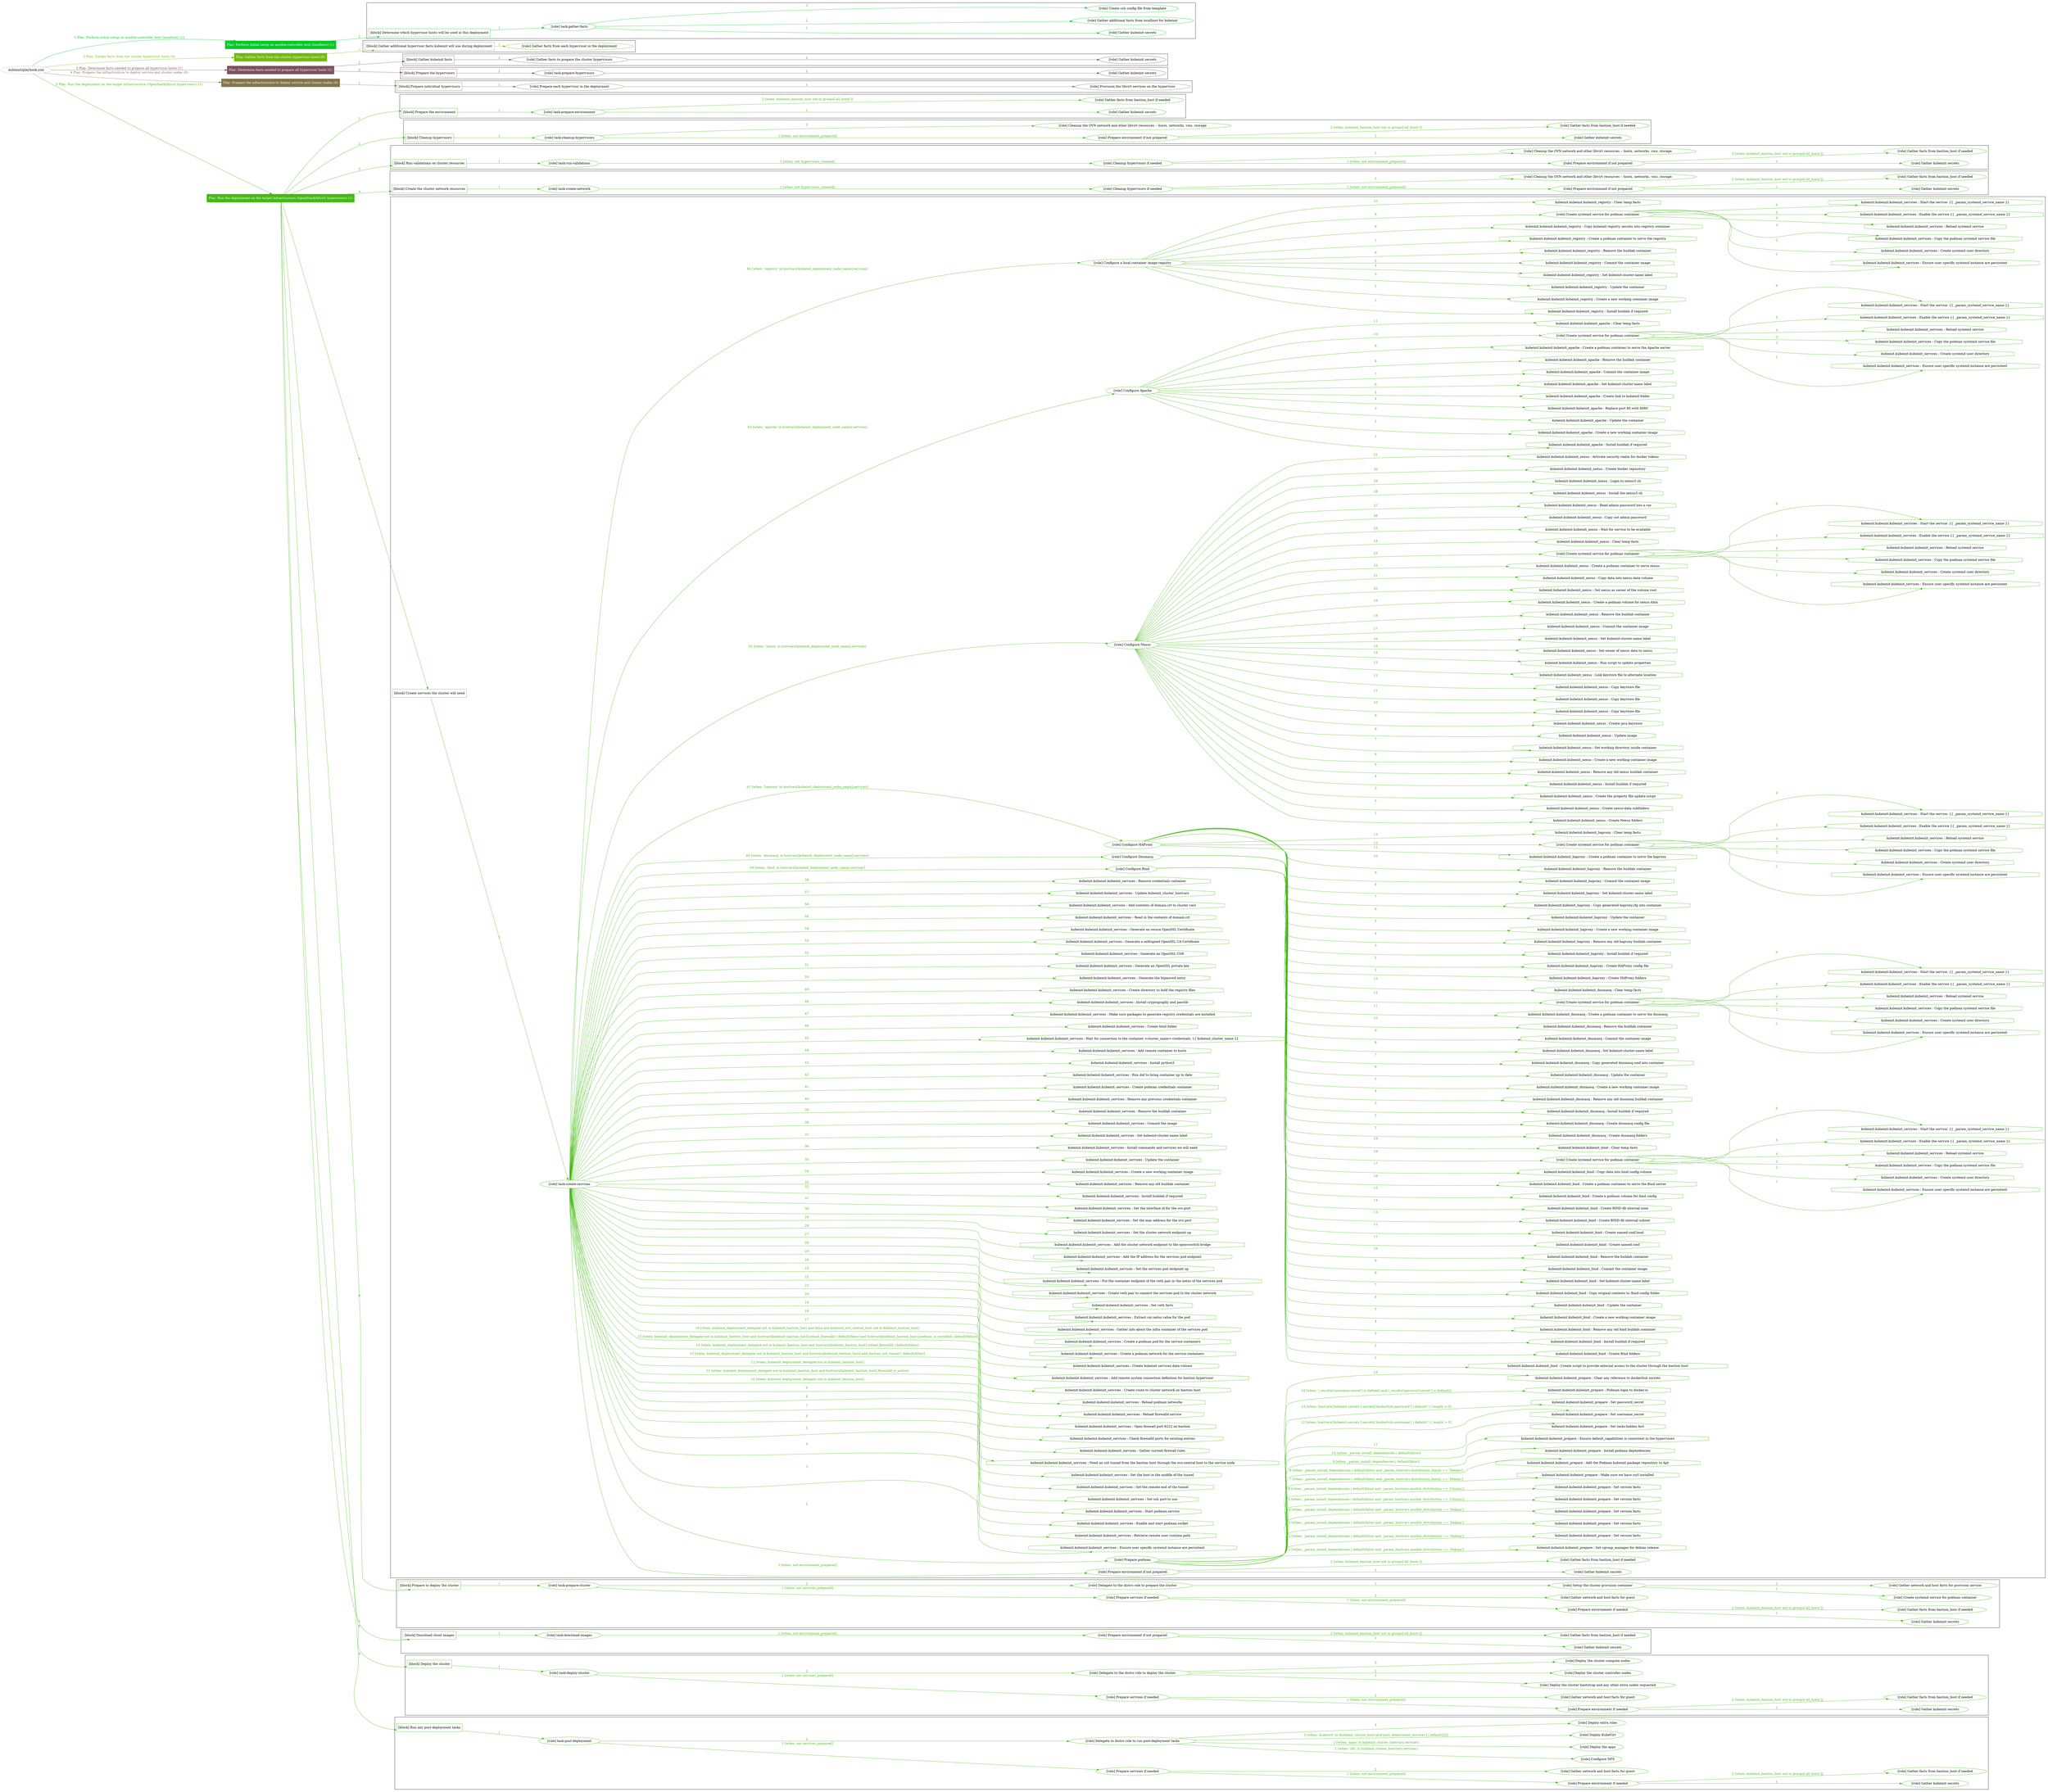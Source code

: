 digraph {
	graph [concentrate=true ordering=in rankdir=LR ratio=fill]
	edge [esep=5 sep=10]
	"kubeinit/playbook.yml" [URL="/home/runner/work/kubeinit/kubeinit/kubeinit/playbook.yml" id=playbook_8044a84c style=dotted]
	"kubeinit/playbook.yml" -> play_fd85d1ae [label="1 Play: Perform initial setup on ansible-controller host (localhost) (1)" color="#04c827" fontcolor="#04c827" id=edge_play_fd85d1ae labeltooltip="1 Play: Perform initial setup on ansible-controller host (localhost) (1)" tooltip="1 Play: Perform initial setup on ansible-controller host (localhost) (1)"]
	subgraph "Play: Perform initial setup on ansible-controller host (localhost) (1)" {
		play_fd85d1ae [label="Play: Perform initial setup on ansible-controller host (localhost) (1)" URL="/home/runner/work/kubeinit/kubeinit/kubeinit/playbook.yml" color="#04c827" fontcolor="#ffffff" id=play_fd85d1ae shape=box style=filled tooltip=localhost]
		play_fd85d1ae -> block_4f4c209e [label=1 color="#04c827" fontcolor="#04c827" id=edge_block_4f4c209e labeltooltip=1 tooltip=1]
		subgraph cluster_block_4f4c209e {
			block_4f4c209e [label="[block] Determine which hypervisor hosts will be used in this deployment" URL="/home/runner/work/kubeinit/kubeinit/kubeinit/playbook.yml" color="#04c827" id=block_4f4c209e labeltooltip="Determine which hypervisor hosts will be used in this deployment" shape=box tooltip="Determine which hypervisor hosts will be used in this deployment"]
			block_4f4c209e -> role_ca329dd9 [label="1 " color="#04c827" fontcolor="#04c827" id=edge_role_ca329dd9 labeltooltip="1 " tooltip="1 "]
			subgraph "task-gather-facts" {
				role_ca329dd9 [label="[role] task-gather-facts" URL="/home/runner/work/kubeinit/kubeinit/kubeinit/playbook.yml" color="#04c827" id=role_ca329dd9 tooltip="task-gather-facts"]
				role_ca329dd9 -> role_5938d269 [label="1 " color="#04c827" fontcolor="#04c827" id=edge_role_5938d269 labeltooltip="1 " tooltip="1 "]
				subgraph "Gather kubeinit secrets" {
					role_5938d269 [label="[role] Gather kubeinit secrets" URL="/home/runner/.ansible/collections/ansible_collections/kubeinit/kubeinit/roles/kubeinit_prepare/tasks/build_hypervisors_group.yml" color="#04c827" id=role_5938d269 tooltip="Gather kubeinit secrets"]
				}
				role_ca329dd9 -> role_f5d30a1e [label="2 " color="#04c827" fontcolor="#04c827" id=edge_role_f5d30a1e labeltooltip="2 " tooltip="2 "]
				subgraph "Gather additional facts from localhost for kubeinit" {
					role_f5d30a1e [label="[role] Gather additional facts from localhost for kubeinit" URL="/home/runner/.ansible/collections/ansible_collections/kubeinit/kubeinit/roles/kubeinit_prepare/tasks/build_hypervisors_group.yml" color="#04c827" id=role_f5d30a1e tooltip="Gather additional facts from localhost for kubeinit"]
				}
				role_ca329dd9 -> role_97306585 [label="3 " color="#04c827" fontcolor="#04c827" id=edge_role_97306585 labeltooltip="3 " tooltip="3 "]
				subgraph "Create ssh config file from template" {
					role_97306585 [label="[role] Create ssh config file from template" URL="/home/runner/.ansible/collections/ansible_collections/kubeinit/kubeinit/roles/kubeinit_prepare/tasks/build_hypervisors_group.yml" color="#04c827" id=role_97306585 tooltip="Create ssh config file from template"]
				}
			}
		}
	}
	"kubeinit/playbook.yml" -> play_6706b89e [label="2 Play: Gather facts from the cluster hypervisor hosts (0)" color="#71ba12" fontcolor="#71ba12" id=edge_play_6706b89e labeltooltip="2 Play: Gather facts from the cluster hypervisor hosts (0)" tooltip="2 Play: Gather facts from the cluster hypervisor hosts (0)"]
	subgraph "Play: Gather facts from the cluster hypervisor hosts (0)" {
		play_6706b89e [label="Play: Gather facts from the cluster hypervisor hosts (0)" URL="/home/runner/work/kubeinit/kubeinit/kubeinit/playbook.yml" color="#71ba12" fontcolor="#ffffff" id=play_6706b89e shape=box style=filled tooltip="Play: Gather facts from the cluster hypervisor hosts (0)"]
		play_6706b89e -> block_d8bcb5da [label=1 color="#71ba12" fontcolor="#71ba12" id=edge_block_d8bcb5da labeltooltip=1 tooltip=1]
		subgraph cluster_block_d8bcb5da {
			block_d8bcb5da [label="[block] Gather additional hypervisor facts kubeinit will use during deployment" URL="/home/runner/work/kubeinit/kubeinit/kubeinit/playbook.yml" color="#71ba12" id=block_d8bcb5da labeltooltip="Gather additional hypervisor facts kubeinit will use during deployment" shape=box tooltip="Gather additional hypervisor facts kubeinit will use during deployment"]
			block_d8bcb5da -> role_174fdb57 [label="1 " color="#71ba12" fontcolor="#71ba12" id=edge_role_174fdb57 labeltooltip="1 " tooltip="1 "]
			subgraph "Gather facts from each hypervisor in the deployment" {
				role_174fdb57 [label="[role] Gather facts from each hypervisor in the deployment" URL="/home/runner/work/kubeinit/kubeinit/kubeinit/playbook.yml" color="#71ba12" id=role_174fdb57 tooltip="Gather facts from each hypervisor in the deployment"]
			}
		}
	}
	"kubeinit/playbook.yml" -> play_50b3da3b [label="3 Play: Determine facts needed to prepare all hypervisor hosts (1)" color="#7e4e61" fontcolor="#7e4e61" id=edge_play_50b3da3b labeltooltip="3 Play: Determine facts needed to prepare all hypervisor hosts (1)" tooltip="3 Play: Determine facts needed to prepare all hypervisor hosts (1)"]
	subgraph "Play: Determine facts needed to prepare all hypervisor hosts (1)" {
		play_50b3da3b [label="Play: Determine facts needed to prepare all hypervisor hosts (1)" URL="/home/runner/work/kubeinit/kubeinit/kubeinit/playbook.yml" color="#7e4e61" fontcolor="#ffffff" id=play_50b3da3b shape=box style=filled tooltip=localhost]
		play_50b3da3b -> block_f70574bc [label=1 color="#7e4e61" fontcolor="#7e4e61" id=edge_block_f70574bc labeltooltip=1 tooltip=1]
		subgraph cluster_block_f70574bc {
			block_f70574bc [label="[block] Gather kubeinit facts" URL="/home/runner/work/kubeinit/kubeinit/kubeinit/playbook.yml" color="#7e4e61" id=block_f70574bc labeltooltip="Gather kubeinit facts" shape=box tooltip="Gather kubeinit facts"]
			block_f70574bc -> role_3036b6cc [label="1 " color="#7e4e61" fontcolor="#7e4e61" id=edge_role_3036b6cc labeltooltip="1 " tooltip="1 "]
			subgraph "Gather facts to prepare the cluster hypervisors" {
				role_3036b6cc [label="[role] Gather facts to prepare the cluster hypervisors" URL="/home/runner/work/kubeinit/kubeinit/kubeinit/playbook.yml" color="#7e4e61" id=role_3036b6cc tooltip="Gather facts to prepare the cluster hypervisors"]
				role_3036b6cc -> role_1ab2205d [label="1 " color="#7e4e61" fontcolor="#7e4e61" id=edge_role_1ab2205d labeltooltip="1 " tooltip="1 "]
				subgraph "Gather kubeinit secrets" {
					role_1ab2205d [label="[role] Gather kubeinit secrets" URL="/home/runner/.ansible/collections/ansible_collections/kubeinit/kubeinit/roles/kubeinit_prepare/tasks/gather_kubeinit_facts.yml" color="#7e4e61" id=role_1ab2205d tooltip="Gather kubeinit secrets"]
				}
			}
		}
		play_50b3da3b -> block_a417682d [label=2 color="#7e4e61" fontcolor="#7e4e61" id=edge_block_a417682d labeltooltip=2 tooltip=2]
		subgraph cluster_block_a417682d {
			block_a417682d [label="[block] Prepare the hypervisors" URL="/home/runner/work/kubeinit/kubeinit/kubeinit/playbook.yml" color="#7e4e61" id=block_a417682d labeltooltip="Prepare the hypervisors" shape=box tooltip="Prepare the hypervisors"]
			block_a417682d -> role_336e8048 [label="1 " color="#7e4e61" fontcolor="#7e4e61" id=edge_role_336e8048 labeltooltip="1 " tooltip="1 "]
			subgraph "task-prepare-hypervisors" {
				role_336e8048 [label="[role] task-prepare-hypervisors" URL="/home/runner/work/kubeinit/kubeinit/kubeinit/playbook.yml" color="#7e4e61" id=role_336e8048 tooltip="task-prepare-hypervisors"]
				role_336e8048 -> role_ad877e94 [label="1 " color="#7e4e61" fontcolor="#7e4e61" id=edge_role_ad877e94 labeltooltip="1 " tooltip="1 "]
				subgraph "Gather kubeinit secrets" {
					role_ad877e94 [label="[role] Gather kubeinit secrets" URL="/home/runner/.ansible/collections/ansible_collections/kubeinit/kubeinit/roles/kubeinit_prepare/tasks/gather_kubeinit_facts.yml" color="#7e4e61" id=role_ad877e94 tooltip="Gather kubeinit secrets"]
				}
			}
		}
	}
	"kubeinit/playbook.yml" -> play_91b12f5f [label="4 Play: Prepare the infrastructure to deploy service and cluster nodes (0)" color="#847548" fontcolor="#847548" id=edge_play_91b12f5f labeltooltip="4 Play: Prepare the infrastructure to deploy service and cluster nodes (0)" tooltip="4 Play: Prepare the infrastructure to deploy service and cluster nodes (0)"]
	subgraph "Play: Prepare the infrastructure to deploy service and cluster nodes (0)" {
		play_91b12f5f [label="Play: Prepare the infrastructure to deploy service and cluster nodes (0)" URL="/home/runner/work/kubeinit/kubeinit/kubeinit/playbook.yml" color="#847548" fontcolor="#ffffff" id=play_91b12f5f shape=box style=filled tooltip="Play: Prepare the infrastructure to deploy service and cluster nodes (0)"]
		play_91b12f5f -> block_0aedba6d [label=1 color="#847548" fontcolor="#847548" id=edge_block_0aedba6d labeltooltip=1 tooltip=1]
		subgraph cluster_block_0aedba6d {
			block_0aedba6d [label="[block] Prepare individual hypervisors" URL="/home/runner/work/kubeinit/kubeinit/kubeinit/playbook.yml" color="#847548" id=block_0aedba6d labeltooltip="Prepare individual hypervisors" shape=box tooltip="Prepare individual hypervisors"]
			block_0aedba6d -> role_b475f451 [label="1 " color="#847548" fontcolor="#847548" id=edge_role_b475f451 labeltooltip="1 " tooltip="1 "]
			subgraph "Prepare each hypervisor in the deployment" {
				role_b475f451 [label="[role] Prepare each hypervisor in the deployment" URL="/home/runner/work/kubeinit/kubeinit/kubeinit/playbook.yml" color="#847548" id=role_b475f451 tooltip="Prepare each hypervisor in the deployment"]
				role_b475f451 -> role_c36d9942 [label="1 " color="#847548" fontcolor="#847548" id=edge_role_c36d9942 labeltooltip="1 " tooltip="1 "]
				subgraph "Provision the libvirt services on the hypervisor" {
					role_c36d9942 [label="[role] Provision the libvirt services on the hypervisor" URL="/home/runner/.ansible/collections/ansible_collections/kubeinit/kubeinit/roles/kubeinit_prepare/tasks/prepare_hypervisor.yml" color="#847548" id=role_c36d9942 tooltip="Provision the libvirt services on the hypervisor"]
				}
			}
		}
	}
	"kubeinit/playbook.yml" -> play_75fb8137 [label="5 Play: Run the deployment on the target infrastructure (OpenStack/libvirt hypervisors) (1)" color="#42b913" fontcolor="#42b913" id=edge_play_75fb8137 labeltooltip="5 Play: Run the deployment on the target infrastructure (OpenStack/libvirt hypervisors) (1)" tooltip="5 Play: Run the deployment on the target infrastructure (OpenStack/libvirt hypervisors) (1)"]
	subgraph "Play: Run the deployment on the target infrastructure (OpenStack/libvirt hypervisors) (1)" {
		play_75fb8137 [label="Play: Run the deployment on the target infrastructure (OpenStack/libvirt hypervisors) (1)" URL="/home/runner/work/kubeinit/kubeinit/kubeinit/playbook.yml" color="#42b913" fontcolor="#ffffff" id=play_75fb8137 shape=box style=filled tooltip=localhost]
		play_75fb8137 -> block_b44545e4 [label=1 color="#42b913" fontcolor="#42b913" id=edge_block_b44545e4 labeltooltip=1 tooltip=1]
		subgraph cluster_block_b44545e4 {
			block_b44545e4 [label="[block] Prepare the environment" URL="/home/runner/work/kubeinit/kubeinit/kubeinit/playbook.yml" color="#42b913" id=block_b44545e4 labeltooltip="Prepare the environment" shape=box tooltip="Prepare the environment"]
			block_b44545e4 -> role_328248fb [label="1 " color="#42b913" fontcolor="#42b913" id=edge_role_328248fb labeltooltip="1 " tooltip="1 "]
			subgraph "task-prepare-environment" {
				role_328248fb [label="[role] task-prepare-environment" URL="/home/runner/work/kubeinit/kubeinit/kubeinit/playbook.yml" color="#42b913" id=role_328248fb tooltip="task-prepare-environment"]
				role_328248fb -> role_db934ae9 [label="1 " color="#42b913" fontcolor="#42b913" id=edge_role_db934ae9 labeltooltip="1 " tooltip="1 "]
				subgraph "Gather kubeinit secrets" {
					role_db934ae9 [label="[role] Gather kubeinit secrets" URL="/home/runner/.ansible/collections/ansible_collections/kubeinit/kubeinit/roles/kubeinit_prepare/tasks/gather_kubeinit_facts.yml" color="#42b913" id=role_db934ae9 tooltip="Gather kubeinit secrets"]
				}
				role_328248fb -> role_8c274dd3 [label="2 [when: kubeinit_bastion_host not in groups['all_hosts']]" color="#42b913" fontcolor="#42b913" id=edge_role_8c274dd3 labeltooltip="2 [when: kubeinit_bastion_host not in groups['all_hosts']]" tooltip="2 [when: kubeinit_bastion_host not in groups['all_hosts']]"]
				subgraph "Gather facts from bastion_host if needed" {
					role_8c274dd3 [label="[role] Gather facts from bastion_host if needed" URL="/home/runner/.ansible/collections/ansible_collections/kubeinit/kubeinit/roles/kubeinit_prepare/tasks/main.yml" color="#42b913" id=role_8c274dd3 tooltip="Gather facts from bastion_host if needed"]
				}
			}
		}
		play_75fb8137 -> block_5b7a40db [label=2 color="#42b913" fontcolor="#42b913" id=edge_block_5b7a40db labeltooltip=2 tooltip=2]
		subgraph cluster_block_5b7a40db {
			block_5b7a40db [label="[block] Cleanup hypervisors" URL="/home/runner/work/kubeinit/kubeinit/kubeinit/playbook.yml" color="#42b913" id=block_5b7a40db labeltooltip="Cleanup hypervisors" shape=box tooltip="Cleanup hypervisors"]
			block_5b7a40db -> role_607e018f [label="1 " color="#42b913" fontcolor="#42b913" id=edge_role_607e018f labeltooltip="1 " tooltip="1 "]
			subgraph "task-cleanup-hypervisors" {
				role_607e018f [label="[role] task-cleanup-hypervisors" URL="/home/runner/work/kubeinit/kubeinit/kubeinit/playbook.yml" color="#42b913" id=role_607e018f tooltip="task-cleanup-hypervisors"]
				role_607e018f -> role_35b16018 [label="1 [when: not environment_prepared]" color="#42b913" fontcolor="#42b913" id=edge_role_35b16018 labeltooltip="1 [when: not environment_prepared]" tooltip="1 [when: not environment_prepared]"]
				subgraph "Prepare environment if not prepared" {
					role_35b16018 [label="[role] Prepare environment if not prepared" URL="/home/runner/.ansible/collections/ansible_collections/kubeinit/kubeinit/roles/kubeinit_libvirt/tasks/cleanup_hypervisors.yml" color="#42b913" id=role_35b16018 tooltip="Prepare environment if not prepared"]
					role_35b16018 -> role_0aa98d0b [label="1 " color="#42b913" fontcolor="#42b913" id=edge_role_0aa98d0b labeltooltip="1 " tooltip="1 "]
					subgraph "Gather kubeinit secrets" {
						role_0aa98d0b [label="[role] Gather kubeinit secrets" URL="/home/runner/.ansible/collections/ansible_collections/kubeinit/kubeinit/roles/kubeinit_prepare/tasks/gather_kubeinit_facts.yml" color="#42b913" id=role_0aa98d0b tooltip="Gather kubeinit secrets"]
					}
					role_35b16018 -> role_43bfe42b [label="2 [when: kubeinit_bastion_host not in groups['all_hosts']]" color="#42b913" fontcolor="#42b913" id=edge_role_43bfe42b labeltooltip="2 [when: kubeinit_bastion_host not in groups['all_hosts']]" tooltip="2 [when: kubeinit_bastion_host not in groups['all_hosts']]"]
					subgraph "Gather facts from bastion_host if needed" {
						role_43bfe42b [label="[role] Gather facts from bastion_host if needed" URL="/home/runner/.ansible/collections/ansible_collections/kubeinit/kubeinit/roles/kubeinit_prepare/tasks/main.yml" color="#42b913" id=role_43bfe42b tooltip="Gather facts from bastion_host if needed"]
					}
				}
				role_607e018f -> role_e3ba52ae [label="2 " color="#42b913" fontcolor="#42b913" id=edge_role_e3ba52ae labeltooltip="2 " tooltip="2 "]
				subgraph "Cleanup the OVN network and other libvirt resources -- hosts, networks, vms, storage" {
					role_e3ba52ae [label="[role] Cleanup the OVN network and other libvirt resources -- hosts, networks, vms, storage" URL="/home/runner/.ansible/collections/ansible_collections/kubeinit/kubeinit/roles/kubeinit_libvirt/tasks/cleanup_hypervisors.yml" color="#42b913" id=role_e3ba52ae tooltip="Cleanup the OVN network and other libvirt resources -- hosts, networks, vms, storage"]
				}
			}
		}
		play_75fb8137 -> block_492e7ac5 [label=3 color="#42b913" fontcolor="#42b913" id=edge_block_492e7ac5 labeltooltip=3 tooltip=3]
		subgraph cluster_block_492e7ac5 {
			block_492e7ac5 [label="[block] Run validations on cluster resources" URL="/home/runner/work/kubeinit/kubeinit/kubeinit/playbook.yml" color="#42b913" id=block_492e7ac5 labeltooltip="Run validations on cluster resources" shape=box tooltip="Run validations on cluster resources"]
			block_492e7ac5 -> role_07fb2114 [label="1 " color="#42b913" fontcolor="#42b913" id=edge_role_07fb2114 labeltooltip="1 " tooltip="1 "]
			subgraph "task-run-validations" {
				role_07fb2114 [label="[role] task-run-validations" URL="/home/runner/work/kubeinit/kubeinit/kubeinit/playbook.yml" color="#42b913" id=role_07fb2114 tooltip="task-run-validations"]
				role_07fb2114 -> role_ad1b4346 [label="1 [when: not hypervisors_cleaned]" color="#42b913" fontcolor="#42b913" id=edge_role_ad1b4346 labeltooltip="1 [when: not hypervisors_cleaned]" tooltip="1 [when: not hypervisors_cleaned]"]
				subgraph "Cleanup hypervisors if needed" {
					role_ad1b4346 [label="[role] Cleanup hypervisors if needed" URL="/home/runner/.ansible/collections/ansible_collections/kubeinit/kubeinit/roles/kubeinit_validations/tasks/main.yml" color="#42b913" id=role_ad1b4346 tooltip="Cleanup hypervisors if needed"]
					role_ad1b4346 -> role_86990693 [label="1 [when: not environment_prepared]" color="#42b913" fontcolor="#42b913" id=edge_role_86990693 labeltooltip="1 [when: not environment_prepared]" tooltip="1 [when: not environment_prepared]"]
					subgraph "Prepare environment if not prepared" {
						role_86990693 [label="[role] Prepare environment if not prepared" URL="/home/runner/.ansible/collections/ansible_collections/kubeinit/kubeinit/roles/kubeinit_libvirt/tasks/cleanup_hypervisors.yml" color="#42b913" id=role_86990693 tooltip="Prepare environment if not prepared"]
						role_86990693 -> role_c4790efb [label="1 " color="#42b913" fontcolor="#42b913" id=edge_role_c4790efb labeltooltip="1 " tooltip="1 "]
						subgraph "Gather kubeinit secrets" {
							role_c4790efb [label="[role] Gather kubeinit secrets" URL="/home/runner/.ansible/collections/ansible_collections/kubeinit/kubeinit/roles/kubeinit_prepare/tasks/gather_kubeinit_facts.yml" color="#42b913" id=role_c4790efb tooltip="Gather kubeinit secrets"]
						}
						role_86990693 -> role_d326dd55 [label="2 [when: kubeinit_bastion_host not in groups['all_hosts']]" color="#42b913" fontcolor="#42b913" id=edge_role_d326dd55 labeltooltip="2 [when: kubeinit_bastion_host not in groups['all_hosts']]" tooltip="2 [when: kubeinit_bastion_host not in groups['all_hosts']]"]
						subgraph "Gather facts from bastion_host if needed" {
							role_d326dd55 [label="[role] Gather facts from bastion_host if needed" URL="/home/runner/.ansible/collections/ansible_collections/kubeinit/kubeinit/roles/kubeinit_prepare/tasks/main.yml" color="#42b913" id=role_d326dd55 tooltip="Gather facts from bastion_host if needed"]
						}
					}
					role_ad1b4346 -> role_6bf489eb [label="2 " color="#42b913" fontcolor="#42b913" id=edge_role_6bf489eb labeltooltip="2 " tooltip="2 "]
					subgraph "Cleanup the OVN network and other libvirt resources -- hosts, networks, vms, storage" {
						role_6bf489eb [label="[role] Cleanup the OVN network and other libvirt resources -- hosts, networks, vms, storage" URL="/home/runner/.ansible/collections/ansible_collections/kubeinit/kubeinit/roles/kubeinit_libvirt/tasks/cleanup_hypervisors.yml" color="#42b913" id=role_6bf489eb tooltip="Cleanup the OVN network and other libvirt resources -- hosts, networks, vms, storage"]
					}
				}
			}
		}
		play_75fb8137 -> block_8413851e [label=4 color="#42b913" fontcolor="#42b913" id=edge_block_8413851e labeltooltip=4 tooltip=4]
		subgraph cluster_block_8413851e {
			block_8413851e [label="[block] Create the cluster network resources" URL="/home/runner/work/kubeinit/kubeinit/kubeinit/playbook.yml" color="#42b913" id=block_8413851e labeltooltip="Create the cluster network resources" shape=box tooltip="Create the cluster network resources"]
			block_8413851e -> role_87247581 [label="1 " color="#42b913" fontcolor="#42b913" id=edge_role_87247581 labeltooltip="1 " tooltip="1 "]
			subgraph "task-create-network" {
				role_87247581 [label="[role] task-create-network" URL="/home/runner/work/kubeinit/kubeinit/kubeinit/playbook.yml" color="#42b913" id=role_87247581 tooltip="task-create-network"]
				role_87247581 -> role_255ef617 [label="1 [when: not hypervisors_cleaned]" color="#42b913" fontcolor="#42b913" id=edge_role_255ef617 labeltooltip="1 [when: not hypervisors_cleaned]" tooltip="1 [when: not hypervisors_cleaned]"]
				subgraph "Cleanup hypervisors if needed" {
					role_255ef617 [label="[role] Cleanup hypervisors if needed" URL="/home/runner/.ansible/collections/ansible_collections/kubeinit/kubeinit/roles/kubeinit_libvirt/tasks/create_network.yml" color="#42b913" id=role_255ef617 tooltip="Cleanup hypervisors if needed"]
					role_255ef617 -> role_b0130072 [label="1 [when: not environment_prepared]" color="#42b913" fontcolor="#42b913" id=edge_role_b0130072 labeltooltip="1 [when: not environment_prepared]" tooltip="1 [when: not environment_prepared]"]
					subgraph "Prepare environment if not prepared" {
						role_b0130072 [label="[role] Prepare environment if not prepared" URL="/home/runner/.ansible/collections/ansible_collections/kubeinit/kubeinit/roles/kubeinit_libvirt/tasks/cleanup_hypervisors.yml" color="#42b913" id=role_b0130072 tooltip="Prepare environment if not prepared"]
						role_b0130072 -> role_f1b2d23f [label="1 " color="#42b913" fontcolor="#42b913" id=edge_role_f1b2d23f labeltooltip="1 " tooltip="1 "]
						subgraph "Gather kubeinit secrets" {
							role_f1b2d23f [label="[role] Gather kubeinit secrets" URL="/home/runner/.ansible/collections/ansible_collections/kubeinit/kubeinit/roles/kubeinit_prepare/tasks/gather_kubeinit_facts.yml" color="#42b913" id=role_f1b2d23f tooltip="Gather kubeinit secrets"]
						}
						role_b0130072 -> role_cbb8ae29 [label="2 [when: kubeinit_bastion_host not in groups['all_hosts']]" color="#42b913" fontcolor="#42b913" id=edge_role_cbb8ae29 labeltooltip="2 [when: kubeinit_bastion_host not in groups['all_hosts']]" tooltip="2 [when: kubeinit_bastion_host not in groups['all_hosts']]"]
						subgraph "Gather facts from bastion_host if needed" {
							role_cbb8ae29 [label="[role] Gather facts from bastion_host if needed" URL="/home/runner/.ansible/collections/ansible_collections/kubeinit/kubeinit/roles/kubeinit_prepare/tasks/main.yml" color="#42b913" id=role_cbb8ae29 tooltip="Gather facts from bastion_host if needed"]
						}
					}
					role_255ef617 -> role_d2f4ba5c [label="2 " color="#42b913" fontcolor="#42b913" id=edge_role_d2f4ba5c labeltooltip="2 " tooltip="2 "]
					subgraph "Cleanup the OVN network and other libvirt resources -- hosts, networks, vms, storage" {
						role_d2f4ba5c [label="[role] Cleanup the OVN network and other libvirt resources -- hosts, networks, vms, storage" URL="/home/runner/.ansible/collections/ansible_collections/kubeinit/kubeinit/roles/kubeinit_libvirt/tasks/cleanup_hypervisors.yml" color="#42b913" id=role_d2f4ba5c tooltip="Cleanup the OVN network and other libvirt resources -- hosts, networks, vms, storage"]
					}
				}
			}
		}
		play_75fb8137 -> block_9b25af93 [label=5 color="#42b913" fontcolor="#42b913" id=edge_block_9b25af93 labeltooltip=5 tooltip=5]
		subgraph cluster_block_9b25af93 {
			block_9b25af93 [label="[block] Create services the cluster will need" URL="/home/runner/work/kubeinit/kubeinit/kubeinit/playbook.yml" color="#42b913" id=block_9b25af93 labeltooltip="Create services the cluster will need" shape=box tooltip="Create services the cluster will need"]
			block_9b25af93 -> role_c32863b8 [label="1 " color="#42b913" fontcolor="#42b913" id=edge_role_c32863b8 labeltooltip="1 " tooltip="1 "]
			subgraph "task-create-services" {
				role_c32863b8 [label="[role] task-create-services" URL="/home/runner/work/kubeinit/kubeinit/kubeinit/playbook.yml" color="#42b913" id=role_c32863b8 tooltip="task-create-services"]
				role_c32863b8 -> role_d16c09f8 [label="1 [when: not environment_prepared]" color="#42b913" fontcolor="#42b913" id=edge_role_d16c09f8 labeltooltip="1 [when: not environment_prepared]" tooltip="1 [when: not environment_prepared]"]
				subgraph "Prepare environment if not prepared" {
					role_d16c09f8 [label="[role] Prepare environment if not prepared" URL="/home/runner/.ansible/collections/ansible_collections/kubeinit/kubeinit/roles/kubeinit_services/tasks/main.yml" color="#42b913" id=role_d16c09f8 tooltip="Prepare environment if not prepared"]
					role_d16c09f8 -> role_23c919c0 [label="1 " color="#42b913" fontcolor="#42b913" id=edge_role_23c919c0 labeltooltip="1 " tooltip="1 "]
					subgraph "Gather kubeinit secrets" {
						role_23c919c0 [label="[role] Gather kubeinit secrets" URL="/home/runner/.ansible/collections/ansible_collections/kubeinit/kubeinit/roles/kubeinit_prepare/tasks/gather_kubeinit_facts.yml" color="#42b913" id=role_23c919c0 tooltip="Gather kubeinit secrets"]
					}
					role_d16c09f8 -> role_0bcced83 [label="2 [when: kubeinit_bastion_host not in groups['all_hosts']]" color="#42b913" fontcolor="#42b913" id=edge_role_0bcced83 labeltooltip="2 [when: kubeinit_bastion_host not in groups['all_hosts']]" tooltip="2 [when: kubeinit_bastion_host not in groups['all_hosts']]"]
					subgraph "Gather facts from bastion_host if needed" {
						role_0bcced83 [label="[role] Gather facts from bastion_host if needed" URL="/home/runner/.ansible/collections/ansible_collections/kubeinit/kubeinit/roles/kubeinit_prepare/tasks/main.yml" color="#42b913" id=role_0bcced83 tooltip="Gather facts from bastion_host if needed"]
					}
				}
				role_c32863b8 -> role_780bbed9 [label="2 " color="#42b913" fontcolor="#42b913" id=edge_role_780bbed9 labeltooltip="2 " tooltip="2 "]
				subgraph "Prepare podman" {
					role_780bbed9 [label="[role] Prepare podman" URL="/home/runner/.ansible/collections/ansible_collections/kubeinit/kubeinit/roles/kubeinit_services/tasks/00_create_service_pod.yml" color="#42b913" id=role_780bbed9 tooltip="Prepare podman"]
					task_14f36294 [label="kubeinit.kubeinit.kubeinit_prepare : Set cgroup_manager for debian release" URL="/home/runner/.ansible/collections/ansible_collections/kubeinit/kubeinit/roles/kubeinit_prepare/tasks/prepare_podman.yml" color="#42b913" id=task_14f36294 shape=octagon tooltip="kubeinit.kubeinit.kubeinit_prepare : Set cgroup_manager for debian release"]
					role_780bbed9 -> task_14f36294 [label="1 [when: _param_install_dependencies | default(false) and _param_hostvars.ansible_distribution == 'Debian']" color="#42b913" fontcolor="#42b913" id=edge_task_14f36294 labeltooltip="1 [when: _param_install_dependencies | default(false) and _param_hostvars.ansible_distribution == 'Debian']" tooltip="1 [when: _param_install_dependencies | default(false) and _param_hostvars.ansible_distribution == 'Debian']"]
					task_969236ee [label="kubeinit.kubeinit.kubeinit_prepare : Set version facts" URL="/home/runner/.ansible/collections/ansible_collections/kubeinit/kubeinit/roles/kubeinit_prepare/tasks/prepare_podman.yml" color="#42b913" id=task_969236ee shape=octagon tooltip="kubeinit.kubeinit.kubeinit_prepare : Set version facts"]
					role_780bbed9 -> task_969236ee [label="2 [when: _param_install_dependencies | default(false) and _param_hostvars.ansible_distribution == 'Debian']" color="#42b913" fontcolor="#42b913" id=edge_task_969236ee labeltooltip="2 [when: _param_install_dependencies | default(false) and _param_hostvars.ansible_distribution == 'Debian']" tooltip="2 [when: _param_install_dependencies | default(false) and _param_hostvars.ansible_distribution == 'Debian']"]
					task_8442c80d [label="kubeinit.kubeinit.kubeinit_prepare : Set version facts" URL="/home/runner/.ansible/collections/ansible_collections/kubeinit/kubeinit/roles/kubeinit_prepare/tasks/prepare_podman.yml" color="#42b913" id=task_8442c80d shape=octagon tooltip="kubeinit.kubeinit.kubeinit_prepare : Set version facts"]
					role_780bbed9 -> task_8442c80d [label="3 [when: _param_install_dependencies | default(false) and _param_hostvars.ansible_distribution == 'Debian']" color="#42b913" fontcolor="#42b913" id=edge_task_8442c80d labeltooltip="3 [when: _param_install_dependencies | default(false) and _param_hostvars.ansible_distribution == 'Debian']" tooltip="3 [when: _param_install_dependencies | default(false) and _param_hostvars.ansible_distribution == 'Debian']"]
					task_0b391fc8 [label="kubeinit.kubeinit.kubeinit_prepare : Set version facts" URL="/home/runner/.ansible/collections/ansible_collections/kubeinit/kubeinit/roles/kubeinit_prepare/tasks/prepare_podman.yml" color="#42b913" id=task_0b391fc8 shape=octagon tooltip="kubeinit.kubeinit.kubeinit_prepare : Set version facts"]
					role_780bbed9 -> task_0b391fc8 [label="4 [when: _param_install_dependencies | default(false) and _param_hostvars.ansible_distribution == 'Debian']" color="#42b913" fontcolor="#42b913" id=edge_task_0b391fc8 labeltooltip="4 [when: _param_install_dependencies | default(false) and _param_hostvars.ansible_distribution == 'Debian']" tooltip="4 [when: _param_install_dependencies | default(false) and _param_hostvars.ansible_distribution == 'Debian']"]
					task_8287b4dc [label="kubeinit.kubeinit.kubeinit_prepare : Set version facts" URL="/home/runner/.ansible/collections/ansible_collections/kubeinit/kubeinit/roles/kubeinit_prepare/tasks/prepare_podman.yml" color="#42b913" id=task_8287b4dc shape=octagon tooltip="kubeinit.kubeinit.kubeinit_prepare : Set version facts"]
					role_780bbed9 -> task_8287b4dc [label="5 [when: _param_install_dependencies | default(false) and _param_hostvars.ansible_distribution == 'Ubuntu']" color="#42b913" fontcolor="#42b913" id=edge_task_8287b4dc labeltooltip="5 [when: _param_install_dependencies | default(false) and _param_hostvars.ansible_distribution == 'Ubuntu']" tooltip="5 [when: _param_install_dependencies | default(false) and _param_hostvars.ansible_distribution == 'Ubuntu']"]
					task_8089bf73 [label="kubeinit.kubeinit.kubeinit_prepare : Set version facts" URL="/home/runner/.ansible/collections/ansible_collections/kubeinit/kubeinit/roles/kubeinit_prepare/tasks/prepare_podman.yml" color="#42b913" id=task_8089bf73 shape=octagon tooltip="kubeinit.kubeinit.kubeinit_prepare : Set version facts"]
					role_780bbed9 -> task_8089bf73 [label="6 [when: _param_install_dependencies | default(false) and _param_hostvars.ansible_distribution == 'Ubuntu']" color="#42b913" fontcolor="#42b913" id=edge_task_8089bf73 labeltooltip="6 [when: _param_install_dependencies | default(false) and _param_hostvars.ansible_distribution == 'Ubuntu']" tooltip="6 [when: _param_install_dependencies | default(false) and _param_hostvars.ansible_distribution == 'Ubuntu']"]
					task_5543667e [label="kubeinit.kubeinit.kubeinit_prepare : Make sure we have curl installed" URL="/home/runner/.ansible/collections/ansible_collections/kubeinit/kubeinit/roles/kubeinit_prepare/tasks/prepare_podman.yml" color="#42b913" id=task_5543667e shape=octagon tooltip="kubeinit.kubeinit.kubeinit_prepare : Make sure we have curl installed"]
					role_780bbed9 -> task_5543667e [label="7 [when: _param_install_dependencies | default(false) and _param_hostvars.distribution_family == 'Debian']" color="#42b913" fontcolor="#42b913" id=edge_task_5543667e labeltooltip="7 [when: _param_install_dependencies | default(false) and _param_hostvars.distribution_family == 'Debian']" tooltip="7 [when: _param_install_dependencies | default(false) and _param_hostvars.distribution_family == 'Debian']"]
					task_9123b43d [label="kubeinit.kubeinit.kubeinit_prepare : Add the Podman kubeinit package repository to Apt" URL="/home/runner/.ansible/collections/ansible_collections/kubeinit/kubeinit/roles/kubeinit_prepare/tasks/prepare_podman.yml" color="#42b913" id=task_9123b43d shape=octagon tooltip="kubeinit.kubeinit.kubeinit_prepare : Add the Podman kubeinit package repository to Apt"]
					role_780bbed9 -> task_9123b43d [label="8 [when: _param_install_dependencies | default(false) and _param_hostvars.distribution_family == 'Debian']" color="#42b913" fontcolor="#42b913" id=edge_task_9123b43d labeltooltip="8 [when: _param_install_dependencies | default(false) and _param_hostvars.distribution_family == 'Debian']" tooltip="8 [when: _param_install_dependencies | default(false) and _param_hostvars.distribution_family == 'Debian']"]
					task_eddc32dd [label="kubeinit.kubeinit.kubeinit_prepare : Install podman dependencies" URL="/home/runner/.ansible/collections/ansible_collections/kubeinit/kubeinit/roles/kubeinit_prepare/tasks/prepare_podman.yml" color="#42b913" id=task_eddc32dd shape=octagon tooltip="kubeinit.kubeinit.kubeinit_prepare : Install podman dependencies"]
					role_780bbed9 -> task_eddc32dd [label="9 [when: _param_install_dependencies | default(false)]" color="#42b913" fontcolor="#42b913" id=edge_task_eddc32dd labeltooltip="9 [when: _param_install_dependencies | default(false)]" tooltip="9 [when: _param_install_dependencies | default(false)]"]
					task_ac42411d [label="kubeinit.kubeinit.kubeinit_prepare : Ensure default_capabilities is consistent in the hypervisors" URL="/home/runner/.ansible/collections/ansible_collections/kubeinit/kubeinit/roles/kubeinit_prepare/tasks/prepare_podman.yml" color="#42b913" id=task_ac42411d shape=octagon tooltip="kubeinit.kubeinit.kubeinit_prepare : Ensure default_capabilities is consistent in the hypervisors"]
					role_780bbed9 -> task_ac42411d [label="10 [when: _param_install_dependencies | default(false)]" color="#42b913" fontcolor="#42b913" id=edge_task_ac42411d labeltooltip="10 [when: _param_install_dependencies | default(false)]" tooltip="10 [when: _param_install_dependencies | default(false)]"]
					task_1a9b34b5 [label="kubeinit.kubeinit.kubeinit_prepare : Set tasks-hidden fact" URL="/home/runner/.ansible/collections/ansible_collections/kubeinit/kubeinit/roles/kubeinit_prepare/tasks/prepare_podman.yml" color="#42b913" id=task_1a9b34b5 shape=octagon tooltip="kubeinit.kubeinit.kubeinit_prepare : Set tasks-hidden fact"]
					role_780bbed9 -> task_1a9b34b5 [label="11 " color="#42b913" fontcolor="#42b913" id=edge_task_1a9b34b5 labeltooltip="11 " tooltip="11 "]
					task_b3f7d38c [label="kubeinit.kubeinit.kubeinit_prepare : Set username_secret" URL="/home/runner/.ansible/collections/ansible_collections/kubeinit/kubeinit/roles/kubeinit_prepare/tasks/prepare_podman.yml" color="#42b913" id=task_b3f7d38c shape=octagon tooltip="kubeinit.kubeinit.kubeinit_prepare : Set username_secret"]
					role_780bbed9 -> task_b3f7d38c [label="12 [when: hostvars['kubeinit-secrets'].secrets['dockerhub-username'] | default('') | length > 0]" color="#42b913" fontcolor="#42b913" id=edge_task_b3f7d38c labeltooltip="12 [when: hostvars['kubeinit-secrets'].secrets['dockerhub-username'] | default('') | length > 0]" tooltip="12 [when: hostvars['kubeinit-secrets'].secrets['dockerhub-username'] | default('') | length > 0]"]
					task_b177ade2 [label="kubeinit.kubeinit.kubeinit_prepare : Set password_secret" URL="/home/runner/.ansible/collections/ansible_collections/kubeinit/kubeinit/roles/kubeinit_prepare/tasks/prepare_podman.yml" color="#42b913" id=task_b177ade2 shape=octagon tooltip="kubeinit.kubeinit.kubeinit_prepare : Set password_secret"]
					role_780bbed9 -> task_b177ade2 [label="13 [when: hostvars['kubeinit-secrets'].secrets['dockerhub-password'] | default('') | length > 0]" color="#42b913" fontcolor="#42b913" id=edge_task_b177ade2 labeltooltip="13 [when: hostvars['kubeinit-secrets'].secrets['dockerhub-password'] | default('') | length > 0]" tooltip="13 [when: hostvars['kubeinit-secrets'].secrets['dockerhub-password'] | default('') | length > 0]"]
					task_8e393b05 [label="kubeinit.kubeinit.kubeinit_prepare : Podman login to docker.io" URL="/home/runner/.ansible/collections/ansible_collections/kubeinit/kubeinit/roles/kubeinit_prepare/tasks/prepare_podman.yml" color="#42b913" id=task_8e393b05 shape=octagon tooltip="kubeinit.kubeinit.kubeinit_prepare : Podman login to docker.io"]
					role_780bbed9 -> task_8e393b05 [label="14 [when: (_results['username-secret'] is defined) and (_results['password-secret'] is defined)]" color="#42b913" fontcolor="#42b913" id=edge_task_8e393b05 labeltooltip="14 [when: (_results['username-secret'] is defined) and (_results['password-secret'] is defined)]" tooltip="14 [when: (_results['username-secret'] is defined) and (_results['password-secret'] is defined)]"]
					task_2b22283d [label="kubeinit.kubeinit.kubeinit_prepare : Clear any reference to dockerhub secrets" URL="/home/runner/.ansible/collections/ansible_collections/kubeinit/kubeinit/roles/kubeinit_prepare/tasks/prepare_podman.yml" color="#42b913" id=task_2b22283d shape=octagon tooltip="kubeinit.kubeinit.kubeinit_prepare : Clear any reference to dockerhub secrets"]
					role_780bbed9 -> task_2b22283d [label="15 " color="#42b913" fontcolor="#42b913" id=edge_task_2b22283d labeltooltip="15 " tooltip="15 "]
				}
				task_156c96e8 [label="kubeinit.kubeinit.kubeinit_services : Ensure user specific systemd instance are persistent" URL="/home/runner/.ansible/collections/ansible_collections/kubeinit/kubeinit/roles/kubeinit_services/tasks/00_create_service_pod.yml" color="#42b913" id=task_156c96e8 shape=octagon tooltip="kubeinit.kubeinit.kubeinit_services : Ensure user specific systemd instance are persistent"]
				role_c32863b8 -> task_156c96e8 [label="3 " color="#42b913" fontcolor="#42b913" id=edge_task_156c96e8 labeltooltip="3 " tooltip="3 "]
				task_d4e3cdd4 [label="kubeinit.kubeinit.kubeinit_services : Retrieve remote user runtime path" URL="/home/runner/.ansible/collections/ansible_collections/kubeinit/kubeinit/roles/kubeinit_services/tasks/00_create_service_pod.yml" color="#42b913" id=task_d4e3cdd4 shape=octagon tooltip="kubeinit.kubeinit.kubeinit_services : Retrieve remote user runtime path"]
				role_c32863b8 -> task_d4e3cdd4 [label="4 " color="#42b913" fontcolor="#42b913" id=edge_task_d4e3cdd4 labeltooltip="4 " tooltip="4 "]
				task_12717b64 [label="kubeinit.kubeinit.kubeinit_services : Enable and start podman.socket" URL="/home/runner/.ansible/collections/ansible_collections/kubeinit/kubeinit/roles/kubeinit_services/tasks/00_create_service_pod.yml" color="#42b913" id=task_12717b64 shape=octagon tooltip="kubeinit.kubeinit.kubeinit_services : Enable and start podman.socket"]
				role_c32863b8 -> task_12717b64 [label="5 " color="#42b913" fontcolor="#42b913" id=edge_task_12717b64 labeltooltip="5 " tooltip="5 "]
				task_a31b21d4 [label="kubeinit.kubeinit.kubeinit_services : Start podman.service" URL="/home/runner/.ansible/collections/ansible_collections/kubeinit/kubeinit/roles/kubeinit_services/tasks/00_create_service_pod.yml" color="#42b913" id=task_a31b21d4 shape=octagon tooltip="kubeinit.kubeinit.kubeinit_services : Start podman.service"]
				role_c32863b8 -> task_a31b21d4 [label="6 " color="#42b913" fontcolor="#42b913" id=edge_task_a31b21d4 labeltooltip="6 " tooltip="6 "]
				task_17e911d2 [label="kubeinit.kubeinit.kubeinit_services : Set ssh port to use" URL="/home/runner/.ansible/collections/ansible_collections/kubeinit/kubeinit/roles/kubeinit_services/tasks/00_create_service_pod.yml" color="#42b913" id=task_17e911d2 shape=octagon tooltip="kubeinit.kubeinit.kubeinit_services : Set ssh port to use"]
				role_c32863b8 -> task_17e911d2 [label="7 " color="#42b913" fontcolor="#42b913" id=edge_task_17e911d2 labeltooltip="7 " tooltip="7 "]
				task_e0b385e7 [label="kubeinit.kubeinit.kubeinit_services : Set the remote end of the tunnel" URL="/home/runner/.ansible/collections/ansible_collections/kubeinit/kubeinit/roles/kubeinit_services/tasks/00_create_service_pod.yml" color="#42b913" id=task_e0b385e7 shape=octagon tooltip="kubeinit.kubeinit.kubeinit_services : Set the remote end of the tunnel"]
				role_c32863b8 -> task_e0b385e7 [label="8 " color="#42b913" fontcolor="#42b913" id=edge_task_e0b385e7 labeltooltip="8 " tooltip="8 "]
				task_e95ac066 [label="kubeinit.kubeinit.kubeinit_services : Set the host in the middle of the tunnel" URL="/home/runner/.ansible/collections/ansible_collections/kubeinit/kubeinit/roles/kubeinit_services/tasks/00_create_service_pod.yml" color="#42b913" id=task_e95ac066 shape=octagon tooltip="kubeinit.kubeinit.kubeinit_services : Set the host in the middle of the tunnel"]
				role_c32863b8 -> task_e95ac066 [label="9 " color="#42b913" fontcolor="#42b913" id=edge_task_e95ac066 labeltooltip="9 " tooltip="9 "]
				task_c17f7021 [label="kubeinit.kubeinit.kubeinit_services : Need an ssh tunnel from the bastion host through the ovn-central host to the service node" URL="/home/runner/.ansible/collections/ansible_collections/kubeinit/kubeinit/roles/kubeinit_services/tasks/00_create_service_pod.yml" color="#42b913" id=task_c17f7021 shape=octagon tooltip="kubeinit.kubeinit.kubeinit_services : Need an ssh tunnel from the bastion host through the ovn-central host to the service node"]
				role_c32863b8 -> task_c17f7021 [label="10 [when: kubeinit_deployment_delegate not in kubeinit_bastion_host]" color="#42b913" fontcolor="#42b913" id=edge_task_c17f7021 labeltooltip="10 [when: kubeinit_deployment_delegate not in kubeinit_bastion_host]" tooltip="10 [when: kubeinit_deployment_delegate not in kubeinit_bastion_host]"]
				task_39d9e3aa [label="kubeinit.kubeinit.kubeinit_services : Gather current firewall rules" URL="/home/runner/.ansible/collections/ansible_collections/kubeinit/kubeinit/roles/kubeinit_services/tasks/00_create_service_pod.yml" color="#42b913" id=task_39d9e3aa shape=octagon tooltip="kubeinit.kubeinit.kubeinit_services : Gather current firewall rules"]
				role_c32863b8 -> task_39d9e3aa [label="11 [when: kubeinit_deployment_delegate not in kubeinit_bastion_host and hostvars[kubeinit_bastion_host].firewalld_is_active]" color="#42b913" fontcolor="#42b913" id=edge_task_39d9e3aa labeltooltip="11 [when: kubeinit_deployment_delegate not in kubeinit_bastion_host and hostvars[kubeinit_bastion_host].firewalld_is_active]" tooltip="11 [when: kubeinit_deployment_delegate not in kubeinit_bastion_host and hostvars[kubeinit_bastion_host].firewalld_is_active]"]
				task_017c458d [label="kubeinit.kubeinit.kubeinit_services : Check firewalld ports for existing entries" URL="/home/runner/.ansible/collections/ansible_collections/kubeinit/kubeinit/roles/kubeinit_services/tasks/00_create_service_pod.yml" color="#42b913" id=task_017c458d shape=octagon tooltip="kubeinit.kubeinit.kubeinit_services : Check firewalld ports for existing entries"]
				role_c32863b8 -> task_017c458d [label="12 [when: kubeinit_deployment_delegate not in kubeinit_bastion_host]" color="#42b913" fontcolor="#42b913" id=edge_task_017c458d labeltooltip="12 [when: kubeinit_deployment_delegate not in kubeinit_bastion_host]" tooltip="12 [when: kubeinit_deployment_delegate not in kubeinit_bastion_host]"]
				task_64420279 [label="kubeinit.kubeinit.kubeinit_services : Open firewall port 6222 on bastion" URL="/home/runner/.ansible/collections/ansible_collections/kubeinit/kubeinit/roles/kubeinit_services/tasks/00_create_service_pod.yml" color="#42b913" id=task_64420279 shape=octagon tooltip="kubeinit.kubeinit.kubeinit_services : Open firewall port 6222 on bastion"]
				role_c32863b8 -> task_64420279 [label="13 [when: kubeinit_deployment_delegate not in kubeinit_bastion_host and hostvars[kubeinit_bastion_host].add_bastion_ssh_tunnel | default(false)]" color="#42b913" fontcolor="#42b913" id=edge_task_64420279 labeltooltip="13 [when: kubeinit_deployment_delegate not in kubeinit_bastion_host and hostvars[kubeinit_bastion_host].add_bastion_ssh_tunnel | default(false)]" tooltip="13 [when: kubeinit_deployment_delegate not in kubeinit_bastion_host and hostvars[kubeinit_bastion_host].add_bastion_ssh_tunnel | default(false)]"]
				task_df5912ea [label="kubeinit.kubeinit.kubeinit_services : Reload firewalld service" URL="/home/runner/.ansible/collections/ansible_collections/kubeinit/kubeinit/roles/kubeinit_services/tasks/00_create_service_pod.yml" color="#42b913" id=task_df5912ea shape=octagon tooltip="kubeinit.kubeinit.kubeinit_services : Reload firewalld service"]
				role_c32863b8 -> task_df5912ea [label="14 [when: kubeinit_deployment_delegate not in kubeinit_bastion_host and hostvars[kubeinit_bastion_host].reload_firewalld | default(false)]" color="#42b913" fontcolor="#42b913" id=edge_task_df5912ea labeltooltip="14 [when: kubeinit_deployment_delegate not in kubeinit_bastion_host and hostvars[kubeinit_bastion_host].reload_firewalld | default(false)]" tooltip="14 [when: kubeinit_deployment_delegate not in kubeinit_bastion_host and hostvars[kubeinit_bastion_host].reload_firewalld | default(false)]"]
				task_c4a825e5 [label="kubeinit.kubeinit.kubeinit_services : Reload podman networks" URL="/home/runner/.ansible/collections/ansible_collections/kubeinit/kubeinit/roles/kubeinit_services/tasks/00_create_service_pod.yml" color="#42b913" id=task_c4a825e5 shape=octagon tooltip="kubeinit.kubeinit.kubeinit_services : Reload podman networks"]
				role_c32863b8 -> task_c4a825e5 [label="15 [when: kubeinit_deployment_delegate not in kubeinit_bastion_host and hostvars[kubeinit_bastion_host].reload_firewalld | default(false) and hostvars[kubeinit_bastion_host].podman_is_installed | default(false)]" color="#42b913" fontcolor="#42b913" id=edge_task_c4a825e5 labeltooltip="15 [when: kubeinit_deployment_delegate not in kubeinit_bastion_host and hostvars[kubeinit_bastion_host].reload_firewalld | default(false) and hostvars[kubeinit_bastion_host].podman_is_installed | default(false)]" tooltip="15 [when: kubeinit_deployment_delegate not in kubeinit_bastion_host and hostvars[kubeinit_bastion_host].reload_firewalld | default(false) and hostvars[kubeinit_bastion_host].podman_is_installed | default(false)]"]
				task_4201a8db [label="kubeinit.kubeinit.kubeinit_services : Create route to cluster network on bastion host" URL="/home/runner/.ansible/collections/ansible_collections/kubeinit/kubeinit/roles/kubeinit_services/tasks/00_create_service_pod.yml" color="#42b913" id=task_4201a8db shape=octagon tooltip="kubeinit.kubeinit.kubeinit_services : Create route to cluster network on bastion host"]
				role_c32863b8 -> task_4201a8db [label="16 [when: kubeinit_deployment_delegate not in kubeinit_bastion_host and false and kubeinit_ovn_central_host not in kubeinit_bastion_host]" color="#42b913" fontcolor="#42b913" id=edge_task_4201a8db labeltooltip="16 [when: kubeinit_deployment_delegate not in kubeinit_bastion_host and false and kubeinit_ovn_central_host not in kubeinit_bastion_host]" tooltip="16 [when: kubeinit_deployment_delegate not in kubeinit_bastion_host and false and kubeinit_ovn_central_host not in kubeinit_bastion_host]"]
				task_9bc7e7f8 [label="kubeinit.kubeinit.kubeinit_services : Add remote system connection definition for bastion hypervisor" URL="/home/runner/.ansible/collections/ansible_collections/kubeinit/kubeinit/roles/kubeinit_services/tasks/00_create_service_pod.yml" color="#42b913" id=task_9bc7e7f8 shape=octagon tooltip="kubeinit.kubeinit.kubeinit_services : Add remote system connection definition for bastion hypervisor"]
				role_c32863b8 -> task_9bc7e7f8 [label="17 " color="#42b913" fontcolor="#42b913" id=edge_task_9bc7e7f8 labeltooltip="17 " tooltip="17 "]
				task_b0efde65 [label="kubeinit.kubeinit.kubeinit_services : Create kubeinit services data volume" URL="/home/runner/.ansible/collections/ansible_collections/kubeinit/kubeinit/roles/kubeinit_services/tasks/00_create_service_pod.yml" color="#42b913" id=task_b0efde65 shape=octagon tooltip="kubeinit.kubeinit.kubeinit_services : Create kubeinit services data volume"]
				role_c32863b8 -> task_b0efde65 [label="18 " color="#42b913" fontcolor="#42b913" id=edge_task_b0efde65 labeltooltip="18 " tooltip="18 "]
				task_29b6de08 [label="kubeinit.kubeinit.kubeinit_services : Create a podman network for the service containers" URL="/home/runner/.ansible/collections/ansible_collections/kubeinit/kubeinit/roles/kubeinit_services/tasks/00_create_service_pod.yml" color="#42b913" id=task_29b6de08 shape=octagon tooltip="kubeinit.kubeinit.kubeinit_services : Create a podman network for the service containers"]
				role_c32863b8 -> task_29b6de08 [label="19 " color="#42b913" fontcolor="#42b913" id=edge_task_29b6de08 labeltooltip="19 " tooltip="19 "]
				task_6d795bb4 [label="kubeinit.kubeinit.kubeinit_services : Create a podman pod for the service containers" URL="/home/runner/.ansible/collections/ansible_collections/kubeinit/kubeinit/roles/kubeinit_services/tasks/00_create_service_pod.yml" color="#42b913" id=task_6d795bb4 shape=octagon tooltip="kubeinit.kubeinit.kubeinit_services : Create a podman pod for the service containers"]
				role_c32863b8 -> task_6d795bb4 [label="20 " color="#42b913" fontcolor="#42b913" id=edge_task_6d795bb4 labeltooltip="20 " tooltip="20 "]
				task_93f38d3c [label="kubeinit.kubeinit.kubeinit_services : Gather info about the infra container of the services pod" URL="/home/runner/.ansible/collections/ansible_collections/kubeinit/kubeinit/roles/kubeinit_services/tasks/00_create_service_pod.yml" color="#42b913" id=task_93f38d3c shape=octagon tooltip="kubeinit.kubeinit.kubeinit_services : Gather info about the infra container of the services pod"]
				role_c32863b8 -> task_93f38d3c [label="21 " color="#42b913" fontcolor="#42b913" id=edge_task_93f38d3c labeltooltip="21 " tooltip="21 "]
				task_9ffa8d9a [label="kubeinit.kubeinit.kubeinit_services : Extract cni netns value for the pod" URL="/home/runner/.ansible/collections/ansible_collections/kubeinit/kubeinit/roles/kubeinit_services/tasks/00_create_service_pod.yml" color="#42b913" id=task_9ffa8d9a shape=octagon tooltip="kubeinit.kubeinit.kubeinit_services : Extract cni netns value for the pod"]
				role_c32863b8 -> task_9ffa8d9a [label="22 " color="#42b913" fontcolor="#42b913" id=edge_task_9ffa8d9a labeltooltip="22 " tooltip="22 "]
				task_85cb302a [label="kubeinit.kubeinit.kubeinit_services : Set veth facts" URL="/home/runner/.ansible/collections/ansible_collections/kubeinit/kubeinit/roles/kubeinit_services/tasks/00_create_service_pod.yml" color="#42b913" id=task_85cb302a shape=octagon tooltip="kubeinit.kubeinit.kubeinit_services : Set veth facts"]
				role_c32863b8 -> task_85cb302a [label="23 " color="#42b913" fontcolor="#42b913" id=edge_task_85cb302a labeltooltip="23 " tooltip="23 "]
				task_1ff90e7c [label="kubeinit.kubeinit.kubeinit_services : Create veth pair to connect the services pod to the cluster network" URL="/home/runner/.ansible/collections/ansible_collections/kubeinit/kubeinit/roles/kubeinit_services/tasks/00_create_service_pod.yml" color="#42b913" id=task_1ff90e7c shape=octagon tooltip="kubeinit.kubeinit.kubeinit_services : Create veth pair to connect the services pod to the cluster network"]
				role_c32863b8 -> task_1ff90e7c [label="24 " color="#42b913" fontcolor="#42b913" id=edge_task_1ff90e7c labeltooltip="24 " tooltip="24 "]
				task_79afc38c [label="kubeinit.kubeinit.kubeinit_services : Put the container endpoint of the veth pair in the netns of the services pod" URL="/home/runner/.ansible/collections/ansible_collections/kubeinit/kubeinit/roles/kubeinit_services/tasks/00_create_service_pod.yml" color="#42b913" id=task_79afc38c shape=octagon tooltip="kubeinit.kubeinit.kubeinit_services : Put the container endpoint of the veth pair in the netns of the services pod"]
				role_c32863b8 -> task_79afc38c [label="25 " color="#42b913" fontcolor="#42b913" id=edge_task_79afc38c labeltooltip="25 " tooltip="25 "]
				task_72e2dddc [label="kubeinit.kubeinit.kubeinit_services : Set the services pod endpoint up" URL="/home/runner/.ansible/collections/ansible_collections/kubeinit/kubeinit/roles/kubeinit_services/tasks/00_create_service_pod.yml" color="#42b913" id=task_72e2dddc shape=octagon tooltip="kubeinit.kubeinit.kubeinit_services : Set the services pod endpoint up"]
				role_c32863b8 -> task_72e2dddc [label="26 " color="#42b913" fontcolor="#42b913" id=edge_task_72e2dddc labeltooltip="26 " tooltip="26 "]
				task_78f1d768 [label="kubeinit.kubeinit.kubeinit_services : Add the IP address for the services pod endpoint" URL="/home/runner/.ansible/collections/ansible_collections/kubeinit/kubeinit/roles/kubeinit_services/tasks/00_create_service_pod.yml" color="#42b913" id=task_78f1d768 shape=octagon tooltip="kubeinit.kubeinit.kubeinit_services : Add the IP address for the services pod endpoint"]
				role_c32863b8 -> task_78f1d768 [label="27 " color="#42b913" fontcolor="#42b913" id=edge_task_78f1d768 labeltooltip="27 " tooltip="27 "]
				task_2c20ca6f [label="kubeinit.kubeinit.kubeinit_services : Add the cluster network endpoint to the openvswitch bridge" URL="/home/runner/.ansible/collections/ansible_collections/kubeinit/kubeinit/roles/kubeinit_services/tasks/00_create_service_pod.yml" color="#42b913" id=task_2c20ca6f shape=octagon tooltip="kubeinit.kubeinit.kubeinit_services : Add the cluster network endpoint to the openvswitch bridge"]
				role_c32863b8 -> task_2c20ca6f [label="28 " color="#42b913" fontcolor="#42b913" id=edge_task_2c20ca6f labeltooltip="28 " tooltip="28 "]
				task_e35f0926 [label="kubeinit.kubeinit.kubeinit_services : Set the cluster network endpoint up" URL="/home/runner/.ansible/collections/ansible_collections/kubeinit/kubeinit/roles/kubeinit_services/tasks/00_create_service_pod.yml" color="#42b913" id=task_e35f0926 shape=octagon tooltip="kubeinit.kubeinit.kubeinit_services : Set the cluster network endpoint up"]
				role_c32863b8 -> task_e35f0926 [label="29 " color="#42b913" fontcolor="#42b913" id=edge_task_e35f0926 labeltooltip="29 " tooltip="29 "]
				task_c2f002f3 [label="kubeinit.kubeinit.kubeinit_services : Set the mac address for the ovs port" URL="/home/runner/.ansible/collections/ansible_collections/kubeinit/kubeinit/roles/kubeinit_services/tasks/00_create_service_pod.yml" color="#42b913" id=task_c2f002f3 shape=octagon tooltip="kubeinit.kubeinit.kubeinit_services : Set the mac address for the ovs port"]
				role_c32863b8 -> task_c2f002f3 [label="30 " color="#42b913" fontcolor="#42b913" id=edge_task_c2f002f3 labeltooltip="30 " tooltip="30 "]
				task_6222dd3e [label="kubeinit.kubeinit.kubeinit_services : Set the interface id for the ovs port" URL="/home/runner/.ansible/collections/ansible_collections/kubeinit/kubeinit/roles/kubeinit_services/tasks/00_create_service_pod.yml" color="#42b913" id=task_6222dd3e shape=octagon tooltip="kubeinit.kubeinit.kubeinit_services : Set the interface id for the ovs port"]
				role_c32863b8 -> task_6222dd3e [label="31 " color="#42b913" fontcolor="#42b913" id=edge_task_6222dd3e labeltooltip="31 " tooltip="31 "]
				task_1239eb82 [label="kubeinit.kubeinit.kubeinit_services : Install buildah if required" URL="/home/runner/.ansible/collections/ansible_collections/kubeinit/kubeinit/roles/kubeinit_services/tasks/prepare_credentials.yml" color="#42b913" id=task_1239eb82 shape=octagon tooltip="kubeinit.kubeinit.kubeinit_services : Install buildah if required"]
				role_c32863b8 -> task_1239eb82 [label="32 " color="#42b913" fontcolor="#42b913" id=edge_task_1239eb82 labeltooltip="32 " tooltip="32 "]
				task_d3f40396 [label="kubeinit.kubeinit.kubeinit_services : Remove any old buildah container" URL="/home/runner/.ansible/collections/ansible_collections/kubeinit/kubeinit/roles/kubeinit_services/tasks/prepare_credentials.yml" color="#42b913" id=task_d3f40396 shape=octagon tooltip="kubeinit.kubeinit.kubeinit_services : Remove any old buildah container"]
				role_c32863b8 -> task_d3f40396 [label="33 " color="#42b913" fontcolor="#42b913" id=edge_task_d3f40396 labeltooltip="33 " tooltip="33 "]
				task_5c2b1b18 [label="kubeinit.kubeinit.kubeinit_services : Create a new working container image" URL="/home/runner/.ansible/collections/ansible_collections/kubeinit/kubeinit/roles/kubeinit_services/tasks/prepare_credentials.yml" color="#42b913" id=task_5c2b1b18 shape=octagon tooltip="kubeinit.kubeinit.kubeinit_services : Create a new working container image"]
				role_c32863b8 -> task_5c2b1b18 [label="34 " color="#42b913" fontcolor="#42b913" id=edge_task_5c2b1b18 labeltooltip="34 " tooltip="34 "]
				task_d8cb38ad [label="kubeinit.kubeinit.kubeinit_services : Update the container" URL="/home/runner/.ansible/collections/ansible_collections/kubeinit/kubeinit/roles/kubeinit_services/tasks/prepare_credentials.yml" color="#42b913" id=task_d8cb38ad shape=octagon tooltip="kubeinit.kubeinit.kubeinit_services : Update the container"]
				role_c32863b8 -> task_d8cb38ad [label="35 " color="#42b913" fontcolor="#42b913" id=edge_task_d8cb38ad labeltooltip="35 " tooltip="35 "]
				task_aff5f874 [label="kubeinit.kubeinit.kubeinit_services : Install commands and services we will need" URL="/home/runner/.ansible/collections/ansible_collections/kubeinit/kubeinit/roles/kubeinit_services/tasks/prepare_credentials.yml" color="#42b913" id=task_aff5f874 shape=octagon tooltip="kubeinit.kubeinit.kubeinit_services : Install commands and services we will need"]
				role_c32863b8 -> task_aff5f874 [label="36 " color="#42b913" fontcolor="#42b913" id=edge_task_aff5f874 labeltooltip="36 " tooltip="36 "]
				task_262992da [label="kubeinit.kubeinit.kubeinit_services : Set kubeinit-cluster-name label" URL="/home/runner/.ansible/collections/ansible_collections/kubeinit/kubeinit/roles/kubeinit_services/tasks/prepare_credentials.yml" color="#42b913" id=task_262992da shape=octagon tooltip="kubeinit.kubeinit.kubeinit_services : Set kubeinit-cluster-name label"]
				role_c32863b8 -> task_262992da [label="37 " color="#42b913" fontcolor="#42b913" id=edge_task_262992da labeltooltip="37 " tooltip="37 "]
				task_1a1452a6 [label="kubeinit.kubeinit.kubeinit_services : Commit the image" URL="/home/runner/.ansible/collections/ansible_collections/kubeinit/kubeinit/roles/kubeinit_services/tasks/prepare_credentials.yml" color="#42b913" id=task_1a1452a6 shape=octagon tooltip="kubeinit.kubeinit.kubeinit_services : Commit the image"]
				role_c32863b8 -> task_1a1452a6 [label="38 " color="#42b913" fontcolor="#42b913" id=edge_task_1a1452a6 labeltooltip="38 " tooltip="38 "]
				task_9071e394 [label="kubeinit.kubeinit.kubeinit_services : Remove the buildah container" URL="/home/runner/.ansible/collections/ansible_collections/kubeinit/kubeinit/roles/kubeinit_services/tasks/prepare_credentials.yml" color="#42b913" id=task_9071e394 shape=octagon tooltip="kubeinit.kubeinit.kubeinit_services : Remove the buildah container"]
				role_c32863b8 -> task_9071e394 [label="39 " color="#42b913" fontcolor="#42b913" id=edge_task_9071e394 labeltooltip="39 " tooltip="39 "]
				task_7c53faa5 [label="kubeinit.kubeinit.kubeinit_services : Remove any previous credentials container" URL="/home/runner/.ansible/collections/ansible_collections/kubeinit/kubeinit/roles/kubeinit_services/tasks/prepare_credentials.yml" color="#42b913" id=task_7c53faa5 shape=octagon tooltip="kubeinit.kubeinit.kubeinit_services : Remove any previous credentials container"]
				role_c32863b8 -> task_7c53faa5 [label="40 " color="#42b913" fontcolor="#42b913" id=edge_task_7c53faa5 labeltooltip="40 " tooltip="40 "]
				task_d73dd6b2 [label="kubeinit.kubeinit.kubeinit_services : Create podman credentials container" URL="/home/runner/.ansible/collections/ansible_collections/kubeinit/kubeinit/roles/kubeinit_services/tasks/prepare_credentials.yml" color="#42b913" id=task_d73dd6b2 shape=octagon tooltip="kubeinit.kubeinit.kubeinit_services : Create podman credentials container"]
				role_c32863b8 -> task_d73dd6b2 [label="41 " color="#42b913" fontcolor="#42b913" id=edge_task_d73dd6b2 labeltooltip="41 " tooltip="41 "]
				task_a34c7cec [label="kubeinit.kubeinit.kubeinit_services : Run dnf to bring container up to date" URL="/home/runner/.ansible/collections/ansible_collections/kubeinit/kubeinit/roles/kubeinit_services/tasks/prepare_credentials.yml" color="#42b913" id=task_a34c7cec shape=octagon tooltip="kubeinit.kubeinit.kubeinit_services : Run dnf to bring container up to date"]
				role_c32863b8 -> task_a34c7cec [label="42 " color="#42b913" fontcolor="#42b913" id=edge_task_a34c7cec labeltooltip="42 " tooltip="42 "]
				task_b7514e99 [label="kubeinit.kubeinit.kubeinit_services : Install python3" URL="/home/runner/.ansible/collections/ansible_collections/kubeinit/kubeinit/roles/kubeinit_services/tasks/prepare_credentials.yml" color="#42b913" id=task_b7514e99 shape=octagon tooltip="kubeinit.kubeinit.kubeinit_services : Install python3"]
				role_c32863b8 -> task_b7514e99 [label="43 " color="#42b913" fontcolor="#42b913" id=edge_task_b7514e99 labeltooltip="43 " tooltip="43 "]
				task_602f10f9 [label="kubeinit.kubeinit.kubeinit_services : Add remote container to hosts" URL="/home/runner/.ansible/collections/ansible_collections/kubeinit/kubeinit/roles/kubeinit_services/tasks/prepare_credentials.yml" color="#42b913" id=task_602f10f9 shape=octagon tooltip="kubeinit.kubeinit.kubeinit_services : Add remote container to hosts"]
				role_c32863b8 -> task_602f10f9 [label="44 " color="#42b913" fontcolor="#42b913" id=edge_task_602f10f9 labeltooltip="44 " tooltip="44 "]
				task_a6d5a87b [label="kubeinit.kubeinit.kubeinit_services : Wait for connection to the container <cluster_name>-credentials: {{ kubeinit_cluster_name }}" URL="/home/runner/.ansible/collections/ansible_collections/kubeinit/kubeinit/roles/kubeinit_services/tasks/prepare_credentials.yml" color="#42b913" id=task_a6d5a87b shape=octagon tooltip="kubeinit.kubeinit.kubeinit_services : Wait for connection to the container <cluster_name>-credentials: {{ kubeinit_cluster_name }}"]
				role_c32863b8 -> task_a6d5a87b [label="45 " color="#42b913" fontcolor="#42b913" id=edge_task_a6d5a87b labeltooltip="45 " tooltip="45 "]
				task_4ab4c072 [label="kubeinit.kubeinit.kubeinit_services : Create html folder" URL="/home/runner/.ansible/collections/ansible_collections/kubeinit/kubeinit/roles/kubeinit_services/tasks/prepare_credentials.yml" color="#42b913" id=task_4ab4c072 shape=octagon tooltip="kubeinit.kubeinit.kubeinit_services : Create html folder"]
				role_c32863b8 -> task_4ab4c072 [label="46 " color="#42b913" fontcolor="#42b913" id=edge_task_4ab4c072 labeltooltip="46 " tooltip="46 "]
				task_5fe89d73 [label="kubeinit.kubeinit.kubeinit_services : Make sure packages to generate registry credentials are installed" URL="/home/runner/.ansible/collections/ansible_collections/kubeinit/kubeinit/roles/kubeinit_services/tasks/prepare_credentials.yml" color="#42b913" id=task_5fe89d73 shape=octagon tooltip="kubeinit.kubeinit.kubeinit_services : Make sure packages to generate registry credentials are installed"]
				role_c32863b8 -> task_5fe89d73 [label="47 " color="#42b913" fontcolor="#42b913" id=edge_task_5fe89d73 labeltooltip="47 " tooltip="47 "]
				task_af011428 [label="kubeinit.kubeinit.kubeinit_services : Install cryptography and passlib" URL="/home/runner/.ansible/collections/ansible_collections/kubeinit/kubeinit/roles/kubeinit_services/tasks/prepare_credentials.yml" color="#42b913" id=task_af011428 shape=octagon tooltip="kubeinit.kubeinit.kubeinit_services : Install cryptography and passlib"]
				role_c32863b8 -> task_af011428 [label="48 " color="#42b913" fontcolor="#42b913" id=edge_task_af011428 labeltooltip="48 " tooltip="48 "]
				task_0e59e8d9 [label="kubeinit.kubeinit.kubeinit_services : Create directory to hold the registry files" URL="/home/runner/.ansible/collections/ansible_collections/kubeinit/kubeinit/roles/kubeinit_services/tasks/prepare_credentials.yml" color="#42b913" id=task_0e59e8d9 shape=octagon tooltip="kubeinit.kubeinit.kubeinit_services : Create directory to hold the registry files"]
				role_c32863b8 -> task_0e59e8d9 [label="49 " color="#42b913" fontcolor="#42b913" id=edge_task_0e59e8d9 labeltooltip="49 " tooltip="49 "]
				task_d7e9b1fe [label="kubeinit.kubeinit.kubeinit_services : Generate the htpasswd entry" URL="/home/runner/.ansible/collections/ansible_collections/kubeinit/kubeinit/roles/kubeinit_services/tasks/prepare_credentials.yml" color="#42b913" id=task_d7e9b1fe shape=octagon tooltip="kubeinit.kubeinit.kubeinit_services : Generate the htpasswd entry"]
				role_c32863b8 -> task_d7e9b1fe [label="50 " color="#42b913" fontcolor="#42b913" id=edge_task_d7e9b1fe labeltooltip="50 " tooltip="50 "]
				task_0834036d [label="kubeinit.kubeinit.kubeinit_services : Generate an OpenSSL private key" URL="/home/runner/.ansible/collections/ansible_collections/kubeinit/kubeinit/roles/kubeinit_services/tasks/prepare_credentials.yml" color="#42b913" id=task_0834036d shape=octagon tooltip="kubeinit.kubeinit.kubeinit_services : Generate an OpenSSL private key"]
				role_c32863b8 -> task_0834036d [label="51 " color="#42b913" fontcolor="#42b913" id=edge_task_0834036d labeltooltip="51 " tooltip="51 "]
				task_571864ee [label="kubeinit.kubeinit.kubeinit_services : Generate an OpenSSL CSR" URL="/home/runner/.ansible/collections/ansible_collections/kubeinit/kubeinit/roles/kubeinit_services/tasks/prepare_credentials.yml" color="#42b913" id=task_571864ee shape=octagon tooltip="kubeinit.kubeinit.kubeinit_services : Generate an OpenSSL CSR"]
				role_c32863b8 -> task_571864ee [label="52 " color="#42b913" fontcolor="#42b913" id=edge_task_571864ee labeltooltip="52 " tooltip="52 "]
				task_bf1f760e [label="kubeinit.kubeinit.kubeinit_services : Generate a selfsigned OpenSSL CA Certificate" URL="/home/runner/.ansible/collections/ansible_collections/kubeinit/kubeinit/roles/kubeinit_services/tasks/prepare_credentials.yml" color="#42b913" id=task_bf1f760e shape=octagon tooltip="kubeinit.kubeinit.kubeinit_services : Generate a selfsigned OpenSSL CA Certificate"]
				role_c32863b8 -> task_bf1f760e [label="53 " color="#42b913" fontcolor="#42b913" id=edge_task_bf1f760e labeltooltip="53 " tooltip="53 "]
				task_81f033cc [label="kubeinit.kubeinit.kubeinit_services : Generate an ownca OpenSSL Certificate" URL="/home/runner/.ansible/collections/ansible_collections/kubeinit/kubeinit/roles/kubeinit_services/tasks/prepare_credentials.yml" color="#42b913" id=task_81f033cc shape=octagon tooltip="kubeinit.kubeinit.kubeinit_services : Generate an ownca OpenSSL Certificate"]
				role_c32863b8 -> task_81f033cc [label="54 " color="#42b913" fontcolor="#42b913" id=edge_task_81f033cc labeltooltip="54 " tooltip="54 "]
				task_baab38db [label="kubeinit.kubeinit.kubeinit_services : Read in the contents of domain.crt" URL="/home/runner/.ansible/collections/ansible_collections/kubeinit/kubeinit/roles/kubeinit_services/tasks/prepare_credentials.yml" color="#42b913" id=task_baab38db shape=octagon tooltip="kubeinit.kubeinit.kubeinit_services : Read in the contents of domain.crt"]
				role_c32863b8 -> task_baab38db [label="55 " color="#42b913" fontcolor="#42b913" id=edge_task_baab38db labeltooltip="55 " tooltip="55 "]
				task_1447b296 [label="kubeinit.kubeinit.kubeinit_services : Add contents of domain.crt to cluster vars" URL="/home/runner/.ansible/collections/ansible_collections/kubeinit/kubeinit/roles/kubeinit_services/tasks/prepare_credentials.yml" color="#42b913" id=task_1447b296 shape=octagon tooltip="kubeinit.kubeinit.kubeinit_services : Add contents of domain.crt to cluster vars"]
				role_c32863b8 -> task_1447b296 [label="56 " color="#42b913" fontcolor="#42b913" id=edge_task_1447b296 labeltooltip="56 " tooltip="56 "]
				task_153cfbca [label="kubeinit.kubeinit.kubeinit_services : Update kubeinit_cluster_hostvars" URL="/home/runner/.ansible/collections/ansible_collections/kubeinit/kubeinit/roles/kubeinit_services/tasks/prepare_credentials.yml" color="#42b913" id=task_153cfbca shape=octagon tooltip="kubeinit.kubeinit.kubeinit_services : Update kubeinit_cluster_hostvars"]
				role_c32863b8 -> task_153cfbca [label="57 " color="#42b913" fontcolor="#42b913" id=edge_task_153cfbca labeltooltip="57 " tooltip="57 "]
				task_d066fc8a [label="kubeinit.kubeinit.kubeinit_services : Remove credentials container" URL="/home/runner/.ansible/collections/ansible_collections/kubeinit/kubeinit/roles/kubeinit_services/tasks/prepare_credentials.yml" color="#42b913" id=task_d066fc8a shape=octagon tooltip="kubeinit.kubeinit.kubeinit_services : Remove credentials container"]
				role_c32863b8 -> task_d066fc8a [label="58 " color="#42b913" fontcolor="#42b913" id=edge_task_d066fc8a labeltooltip="58 " tooltip="58 "]
				role_c32863b8 -> role_dc8f53c3 [label="59 [when: 'bind' in hostvars[kubeinit_deployment_node_name].services]" color="#42b913" fontcolor="#42b913" id=edge_role_dc8f53c3 labeltooltip="59 [when: 'bind' in hostvars[kubeinit_deployment_node_name].services]" tooltip="59 [when: 'bind' in hostvars[kubeinit_deployment_node_name].services]"]
				subgraph "Configure Bind" {
					role_dc8f53c3 [label="[role] Configure Bind" URL="/home/runner/.ansible/collections/ansible_collections/kubeinit/kubeinit/roles/kubeinit_services/tasks/start_services_containers.yml" color="#42b913" id=role_dc8f53c3 tooltip="Configure Bind"]
					task_8db9cc34 [label="kubeinit.kubeinit.kubeinit_bind : Create script to provide external access to the cluster through the bastion host" URL="/home/runner/.ansible/collections/ansible_collections/kubeinit/kubeinit/roles/kubeinit_bind/tasks/main.yml" color="#42b913" id=task_8db9cc34 shape=octagon tooltip="kubeinit.kubeinit.kubeinit_bind : Create script to provide external access to the cluster through the bastion host"]
					role_dc8f53c3 -> task_8db9cc34 [label="1 " color="#42b913" fontcolor="#42b913" id=edge_task_8db9cc34 labeltooltip="1 " tooltip="1 "]
					task_07ab7073 [label="kubeinit.kubeinit.kubeinit_bind : Create Bind folders" URL="/home/runner/.ansible/collections/ansible_collections/kubeinit/kubeinit/roles/kubeinit_bind/tasks/main.yml" color="#42b913" id=task_07ab7073 shape=octagon tooltip="kubeinit.kubeinit.kubeinit_bind : Create Bind folders"]
					role_dc8f53c3 -> task_07ab7073 [label="2 " color="#42b913" fontcolor="#42b913" id=edge_task_07ab7073 labeltooltip="2 " tooltip="2 "]
					task_4ce318fd [label="kubeinit.kubeinit.kubeinit_bind : Install buildah if required" URL="/home/runner/.ansible/collections/ansible_collections/kubeinit/kubeinit/roles/kubeinit_bind/tasks/main.yml" color="#42b913" id=task_4ce318fd shape=octagon tooltip="kubeinit.kubeinit.kubeinit_bind : Install buildah if required"]
					role_dc8f53c3 -> task_4ce318fd [label="3 " color="#42b913" fontcolor="#42b913" id=edge_task_4ce318fd labeltooltip="3 " tooltip="3 "]
					task_904165b4 [label="kubeinit.kubeinit.kubeinit_bind : Remove any old bind buildah container" URL="/home/runner/.ansible/collections/ansible_collections/kubeinit/kubeinit/roles/kubeinit_bind/tasks/main.yml" color="#42b913" id=task_904165b4 shape=octagon tooltip="kubeinit.kubeinit.kubeinit_bind : Remove any old bind buildah container"]
					role_dc8f53c3 -> task_904165b4 [label="4 " color="#42b913" fontcolor="#42b913" id=edge_task_904165b4 labeltooltip="4 " tooltip="4 "]
					task_403c101c [label="kubeinit.kubeinit.kubeinit_bind : Create a new working container image" URL="/home/runner/.ansible/collections/ansible_collections/kubeinit/kubeinit/roles/kubeinit_bind/tasks/main.yml" color="#42b913" id=task_403c101c shape=octagon tooltip="kubeinit.kubeinit.kubeinit_bind : Create a new working container image"]
					role_dc8f53c3 -> task_403c101c [label="5 " color="#42b913" fontcolor="#42b913" id=edge_task_403c101c labeltooltip="5 " tooltip="5 "]
					task_b04e9db6 [label="kubeinit.kubeinit.kubeinit_bind : Update the container" URL="/home/runner/.ansible/collections/ansible_collections/kubeinit/kubeinit/roles/kubeinit_bind/tasks/main.yml" color="#42b913" id=task_b04e9db6 shape=octagon tooltip="kubeinit.kubeinit.kubeinit_bind : Update the container"]
					role_dc8f53c3 -> task_b04e9db6 [label="6 " color="#42b913" fontcolor="#42b913" id=edge_task_b04e9db6 labeltooltip="6 " tooltip="6 "]
					task_4995a7d4 [label="kubeinit.kubeinit.kubeinit_bind : Copy original contents to /bind-config folder" URL="/home/runner/.ansible/collections/ansible_collections/kubeinit/kubeinit/roles/kubeinit_bind/tasks/main.yml" color="#42b913" id=task_4995a7d4 shape=octagon tooltip="kubeinit.kubeinit.kubeinit_bind : Copy original contents to /bind-config folder"]
					role_dc8f53c3 -> task_4995a7d4 [label="7 " color="#42b913" fontcolor="#42b913" id=edge_task_4995a7d4 labeltooltip="7 " tooltip="7 "]
					task_d7268532 [label="kubeinit.kubeinit.kubeinit_bind : Set kubeinit-cluster-name label" URL="/home/runner/.ansible/collections/ansible_collections/kubeinit/kubeinit/roles/kubeinit_bind/tasks/main.yml" color="#42b913" id=task_d7268532 shape=octagon tooltip="kubeinit.kubeinit.kubeinit_bind : Set kubeinit-cluster-name label"]
					role_dc8f53c3 -> task_d7268532 [label="8 " color="#42b913" fontcolor="#42b913" id=edge_task_d7268532 labeltooltip="8 " tooltip="8 "]
					task_84362e31 [label="kubeinit.kubeinit.kubeinit_bind : Commit the container image" URL="/home/runner/.ansible/collections/ansible_collections/kubeinit/kubeinit/roles/kubeinit_bind/tasks/main.yml" color="#42b913" id=task_84362e31 shape=octagon tooltip="kubeinit.kubeinit.kubeinit_bind : Commit the container image"]
					role_dc8f53c3 -> task_84362e31 [label="9 " color="#42b913" fontcolor="#42b913" id=edge_task_84362e31 labeltooltip="9 " tooltip="9 "]
					task_5bd9ae71 [label="kubeinit.kubeinit.kubeinit_bind : Remove the buildah container" URL="/home/runner/.ansible/collections/ansible_collections/kubeinit/kubeinit/roles/kubeinit_bind/tasks/main.yml" color="#42b913" id=task_5bd9ae71 shape=octagon tooltip="kubeinit.kubeinit.kubeinit_bind : Remove the buildah container"]
					role_dc8f53c3 -> task_5bd9ae71 [label="10 " color="#42b913" fontcolor="#42b913" id=edge_task_5bd9ae71 labeltooltip="10 " tooltip="10 "]
					task_c8df3c4d [label="kubeinit.kubeinit.kubeinit_bind : Create named.conf" URL="/home/runner/.ansible/collections/ansible_collections/kubeinit/kubeinit/roles/kubeinit_bind/tasks/main.yml" color="#42b913" id=task_c8df3c4d shape=octagon tooltip="kubeinit.kubeinit.kubeinit_bind : Create named.conf"]
					role_dc8f53c3 -> task_c8df3c4d [label="11 " color="#42b913" fontcolor="#42b913" id=edge_task_c8df3c4d labeltooltip="11 " tooltip="11 "]
					task_35157e21 [label="kubeinit.kubeinit.kubeinit_bind : Create named.conf.local" URL="/home/runner/.ansible/collections/ansible_collections/kubeinit/kubeinit/roles/kubeinit_bind/tasks/main.yml" color="#42b913" id=task_35157e21 shape=octagon tooltip="kubeinit.kubeinit.kubeinit_bind : Create named.conf.local"]
					role_dc8f53c3 -> task_35157e21 [label="12 " color="#42b913" fontcolor="#42b913" id=edge_task_35157e21 labeltooltip="12 " tooltip="12 "]
					task_1449f4b0 [label="kubeinit.kubeinit.kubeinit_bind : Create BIND db internal subnet" URL="/home/runner/.ansible/collections/ansible_collections/kubeinit/kubeinit/roles/kubeinit_bind/tasks/main.yml" color="#42b913" id=task_1449f4b0 shape=octagon tooltip="kubeinit.kubeinit.kubeinit_bind : Create BIND db internal subnet"]
					role_dc8f53c3 -> task_1449f4b0 [label="13 " color="#42b913" fontcolor="#42b913" id=edge_task_1449f4b0 labeltooltip="13 " tooltip="13 "]
					task_2d9b97c6 [label="kubeinit.kubeinit.kubeinit_bind : Create BIND db internal zone" URL="/home/runner/.ansible/collections/ansible_collections/kubeinit/kubeinit/roles/kubeinit_bind/tasks/main.yml" color="#42b913" id=task_2d9b97c6 shape=octagon tooltip="kubeinit.kubeinit.kubeinit_bind : Create BIND db internal zone"]
					role_dc8f53c3 -> task_2d9b97c6 [label="14 " color="#42b913" fontcolor="#42b913" id=edge_task_2d9b97c6 labeltooltip="14 " tooltip="14 "]
					task_96768e16 [label="kubeinit.kubeinit.kubeinit_bind : Create a podman volume for bind config" URL="/home/runner/.ansible/collections/ansible_collections/kubeinit/kubeinit/roles/kubeinit_bind/tasks/main.yml" color="#42b913" id=task_96768e16 shape=octagon tooltip="kubeinit.kubeinit.kubeinit_bind : Create a podman volume for bind config"]
					role_dc8f53c3 -> task_96768e16 [label="15 " color="#42b913" fontcolor="#42b913" id=edge_task_96768e16 labeltooltip="15 " tooltip="15 "]
					task_cf2408d3 [label="kubeinit.kubeinit.kubeinit_bind : Create a podman container to serve the Bind server" URL="/home/runner/.ansible/collections/ansible_collections/kubeinit/kubeinit/roles/kubeinit_bind/tasks/main.yml" color="#42b913" id=task_cf2408d3 shape=octagon tooltip="kubeinit.kubeinit.kubeinit_bind : Create a podman container to serve the Bind server"]
					role_dc8f53c3 -> task_cf2408d3 [label="16 " color="#42b913" fontcolor="#42b913" id=edge_task_cf2408d3 labeltooltip="16 " tooltip="16 "]
					task_26191fd8 [label="kubeinit.kubeinit.kubeinit_bind : Copy data into bind config volume" URL="/home/runner/.ansible/collections/ansible_collections/kubeinit/kubeinit/roles/kubeinit_bind/tasks/main.yml" color="#42b913" id=task_26191fd8 shape=octagon tooltip="kubeinit.kubeinit.kubeinit_bind : Copy data into bind config volume"]
					role_dc8f53c3 -> task_26191fd8 [label="17 " color="#42b913" fontcolor="#42b913" id=edge_task_26191fd8 labeltooltip="17 " tooltip="17 "]
					role_dc8f53c3 -> role_45ac1ec3 [label="18 " color="#42b913" fontcolor="#42b913" id=edge_role_45ac1ec3 labeltooltip="18 " tooltip="18 "]
					subgraph "Create systemd service for podman container" {
						role_45ac1ec3 [label="[role] Create systemd service for podman container" URL="/home/runner/.ansible/collections/ansible_collections/kubeinit/kubeinit/roles/kubeinit_bind/tasks/main.yml" color="#42b913" id=role_45ac1ec3 tooltip="Create systemd service for podman container"]
						task_41a5446a [label="kubeinit.kubeinit.kubeinit_services : Ensure user specific systemd instance are persistent" URL="/home/runner/.ansible/collections/ansible_collections/kubeinit/kubeinit/roles/kubeinit_services/tasks/create_managed_service.yml" color="#42b913" id=task_41a5446a shape=octagon tooltip="kubeinit.kubeinit.kubeinit_services : Ensure user specific systemd instance are persistent"]
						role_45ac1ec3 -> task_41a5446a [label="1 " color="#42b913" fontcolor="#42b913" id=edge_task_41a5446a labeltooltip="1 " tooltip="1 "]
						task_70b72850 [label="kubeinit.kubeinit.kubeinit_services : Create systemd user directory" URL="/home/runner/.ansible/collections/ansible_collections/kubeinit/kubeinit/roles/kubeinit_services/tasks/create_managed_service.yml" color="#42b913" id=task_70b72850 shape=octagon tooltip="kubeinit.kubeinit.kubeinit_services : Create systemd user directory"]
						role_45ac1ec3 -> task_70b72850 [label="2 " color="#42b913" fontcolor="#42b913" id=edge_task_70b72850 labeltooltip="2 " tooltip="2 "]
						task_3def73cf [label="kubeinit.kubeinit.kubeinit_services : Copy the podman systemd service file" URL="/home/runner/.ansible/collections/ansible_collections/kubeinit/kubeinit/roles/kubeinit_services/tasks/create_managed_service.yml" color="#42b913" id=task_3def73cf shape=octagon tooltip="kubeinit.kubeinit.kubeinit_services : Copy the podman systemd service file"]
						role_45ac1ec3 -> task_3def73cf [label="3 " color="#42b913" fontcolor="#42b913" id=edge_task_3def73cf labeltooltip="3 " tooltip="3 "]
						task_80e6b714 [label="kubeinit.kubeinit.kubeinit_services : Reload systemd service" URL="/home/runner/.ansible/collections/ansible_collections/kubeinit/kubeinit/roles/kubeinit_services/tasks/create_managed_service.yml" color="#42b913" id=task_80e6b714 shape=octagon tooltip="kubeinit.kubeinit.kubeinit_services : Reload systemd service"]
						role_45ac1ec3 -> task_80e6b714 [label="4 " color="#42b913" fontcolor="#42b913" id=edge_task_80e6b714 labeltooltip="4 " tooltip="4 "]
						task_46e0ebd3 [label="kubeinit.kubeinit.kubeinit_services : Enable the service {{ _param_systemd_service_name }}" URL="/home/runner/.ansible/collections/ansible_collections/kubeinit/kubeinit/roles/kubeinit_services/tasks/create_managed_service.yml" color="#42b913" id=task_46e0ebd3 shape=octagon tooltip="kubeinit.kubeinit.kubeinit_services : Enable the service {{ _param_systemd_service_name }}"]
						role_45ac1ec3 -> task_46e0ebd3 [label="5 " color="#42b913" fontcolor="#42b913" id=edge_task_46e0ebd3 labeltooltip="5 " tooltip="5 "]
						task_326bedc8 [label="kubeinit.kubeinit.kubeinit_services : Start the service: {{ _param_systemd_service_name }}" URL="/home/runner/.ansible/collections/ansible_collections/kubeinit/kubeinit/roles/kubeinit_services/tasks/create_managed_service.yml" color="#42b913" id=task_326bedc8 shape=octagon tooltip="kubeinit.kubeinit.kubeinit_services : Start the service: {{ _param_systemd_service_name }}"]
						role_45ac1ec3 -> task_326bedc8 [label="6 " color="#42b913" fontcolor="#42b913" id=edge_task_326bedc8 labeltooltip="6 " tooltip="6 "]
					}
					task_decf79ab [label="kubeinit.kubeinit.kubeinit_bind : Clear temp facts" URL="/home/runner/.ansible/collections/ansible_collections/kubeinit/kubeinit/roles/kubeinit_bind/tasks/main.yml" color="#42b913" id=task_decf79ab shape=octagon tooltip="kubeinit.kubeinit.kubeinit_bind : Clear temp facts"]
					role_dc8f53c3 -> task_decf79ab [label="19 " color="#42b913" fontcolor="#42b913" id=edge_task_decf79ab labeltooltip="19 " tooltip="19 "]
				}
				role_c32863b8 -> role_db6cb37b [label="60 [when: 'dnsmasq' in hostvars[kubeinit_deployment_node_name].services]" color="#42b913" fontcolor="#42b913" id=edge_role_db6cb37b labeltooltip="60 [when: 'dnsmasq' in hostvars[kubeinit_deployment_node_name].services]" tooltip="60 [when: 'dnsmasq' in hostvars[kubeinit_deployment_node_name].services]"]
				subgraph "Configure Dnsmasq" {
					role_db6cb37b [label="[role] Configure Dnsmasq" URL="/home/runner/.ansible/collections/ansible_collections/kubeinit/kubeinit/roles/kubeinit_services/tasks/start_services_containers.yml" color="#42b913" id=role_db6cb37b tooltip="Configure Dnsmasq"]
					task_da08c7c8 [label="kubeinit.kubeinit.kubeinit_dnsmasq : Create dnsmasq folders" URL="/home/runner/.ansible/collections/ansible_collections/kubeinit/kubeinit/roles/kubeinit_dnsmasq/tasks/main.yml" color="#42b913" id=task_da08c7c8 shape=octagon tooltip="kubeinit.kubeinit.kubeinit_dnsmasq : Create dnsmasq folders"]
					role_db6cb37b -> task_da08c7c8 [label="1 " color="#42b913" fontcolor="#42b913" id=edge_task_da08c7c8 labeltooltip="1 " tooltip="1 "]
					task_9ef1ca10 [label="kubeinit.kubeinit.kubeinit_dnsmasq : Create dnsmasq config file" URL="/home/runner/.ansible/collections/ansible_collections/kubeinit/kubeinit/roles/kubeinit_dnsmasq/tasks/main.yml" color="#42b913" id=task_9ef1ca10 shape=octagon tooltip="kubeinit.kubeinit.kubeinit_dnsmasq : Create dnsmasq config file"]
					role_db6cb37b -> task_9ef1ca10 [label="2 " color="#42b913" fontcolor="#42b913" id=edge_task_9ef1ca10 labeltooltip="2 " tooltip="2 "]
					task_d53c1837 [label="kubeinit.kubeinit.kubeinit_dnsmasq : Install buildah if required" URL="/home/runner/.ansible/collections/ansible_collections/kubeinit/kubeinit/roles/kubeinit_dnsmasq/tasks/main.yml" color="#42b913" id=task_d53c1837 shape=octagon tooltip="kubeinit.kubeinit.kubeinit_dnsmasq : Install buildah if required"]
					role_db6cb37b -> task_d53c1837 [label="3 " color="#42b913" fontcolor="#42b913" id=edge_task_d53c1837 labeltooltip="3 " tooltip="3 "]
					task_16b47d4e [label="kubeinit.kubeinit.kubeinit_dnsmasq : Remove any old dnsmasq buildah container" URL="/home/runner/.ansible/collections/ansible_collections/kubeinit/kubeinit/roles/kubeinit_dnsmasq/tasks/main.yml" color="#42b913" id=task_16b47d4e shape=octagon tooltip="kubeinit.kubeinit.kubeinit_dnsmasq : Remove any old dnsmasq buildah container"]
					role_db6cb37b -> task_16b47d4e [label="4 " color="#42b913" fontcolor="#42b913" id=edge_task_16b47d4e labeltooltip="4 " tooltip="4 "]
					task_cae6c8d4 [label="kubeinit.kubeinit.kubeinit_dnsmasq : Create a new working container image" URL="/home/runner/.ansible/collections/ansible_collections/kubeinit/kubeinit/roles/kubeinit_dnsmasq/tasks/main.yml" color="#42b913" id=task_cae6c8d4 shape=octagon tooltip="kubeinit.kubeinit.kubeinit_dnsmasq : Create a new working container image"]
					role_db6cb37b -> task_cae6c8d4 [label="5 " color="#42b913" fontcolor="#42b913" id=edge_task_cae6c8d4 labeltooltip="5 " tooltip="5 "]
					task_8cd6b452 [label="kubeinit.kubeinit.kubeinit_dnsmasq : Update the container" URL="/home/runner/.ansible/collections/ansible_collections/kubeinit/kubeinit/roles/kubeinit_dnsmasq/tasks/main.yml" color="#42b913" id=task_8cd6b452 shape=octagon tooltip="kubeinit.kubeinit.kubeinit_dnsmasq : Update the container"]
					role_db6cb37b -> task_8cd6b452 [label="6 " color="#42b913" fontcolor="#42b913" id=edge_task_8cd6b452 labeltooltip="6 " tooltip="6 "]
					task_e7894ae3 [label="kubeinit.kubeinit.kubeinit_dnsmasq : Copy generated dnsmasq.conf into container" URL="/home/runner/.ansible/collections/ansible_collections/kubeinit/kubeinit/roles/kubeinit_dnsmasq/tasks/main.yml" color="#42b913" id=task_e7894ae3 shape=octagon tooltip="kubeinit.kubeinit.kubeinit_dnsmasq : Copy generated dnsmasq.conf into container"]
					role_db6cb37b -> task_e7894ae3 [label="7 " color="#42b913" fontcolor="#42b913" id=edge_task_e7894ae3 labeltooltip="7 " tooltip="7 "]
					task_662a8460 [label="kubeinit.kubeinit.kubeinit_dnsmasq : Set kubeinit-cluster-name label" URL="/home/runner/.ansible/collections/ansible_collections/kubeinit/kubeinit/roles/kubeinit_dnsmasq/tasks/main.yml" color="#42b913" id=task_662a8460 shape=octagon tooltip="kubeinit.kubeinit.kubeinit_dnsmasq : Set kubeinit-cluster-name label"]
					role_db6cb37b -> task_662a8460 [label="8 " color="#42b913" fontcolor="#42b913" id=edge_task_662a8460 labeltooltip="8 " tooltip="8 "]
					task_132dc4a7 [label="kubeinit.kubeinit.kubeinit_dnsmasq : Commit the container image" URL="/home/runner/.ansible/collections/ansible_collections/kubeinit/kubeinit/roles/kubeinit_dnsmasq/tasks/main.yml" color="#42b913" id=task_132dc4a7 shape=octagon tooltip="kubeinit.kubeinit.kubeinit_dnsmasq : Commit the container image"]
					role_db6cb37b -> task_132dc4a7 [label="9 " color="#42b913" fontcolor="#42b913" id=edge_task_132dc4a7 labeltooltip="9 " tooltip="9 "]
					task_d2316cb2 [label="kubeinit.kubeinit.kubeinit_dnsmasq : Remove the buildah container" URL="/home/runner/.ansible/collections/ansible_collections/kubeinit/kubeinit/roles/kubeinit_dnsmasq/tasks/main.yml" color="#42b913" id=task_d2316cb2 shape=octagon tooltip="kubeinit.kubeinit.kubeinit_dnsmasq : Remove the buildah container"]
					role_db6cb37b -> task_d2316cb2 [label="10 " color="#42b913" fontcolor="#42b913" id=edge_task_d2316cb2 labeltooltip="10 " tooltip="10 "]
					task_278b1800 [label="kubeinit.kubeinit.kubeinit_dnsmasq : Create a podman container to serve the dnsmasq" URL="/home/runner/.ansible/collections/ansible_collections/kubeinit/kubeinit/roles/kubeinit_dnsmasq/tasks/main.yml" color="#42b913" id=task_278b1800 shape=octagon tooltip="kubeinit.kubeinit.kubeinit_dnsmasq : Create a podman container to serve the dnsmasq"]
					role_db6cb37b -> task_278b1800 [label="11 " color="#42b913" fontcolor="#42b913" id=edge_task_278b1800 labeltooltip="11 " tooltip="11 "]
					role_db6cb37b -> role_b732e6ca [label="12 " color="#42b913" fontcolor="#42b913" id=edge_role_b732e6ca labeltooltip="12 " tooltip="12 "]
					subgraph "Create systemd service for podman container" {
						role_b732e6ca [label="[role] Create systemd service for podman container" URL="/home/runner/.ansible/collections/ansible_collections/kubeinit/kubeinit/roles/kubeinit_dnsmasq/tasks/main.yml" color="#42b913" id=role_b732e6ca tooltip="Create systemd service for podman container"]
						task_68a21acd [label="kubeinit.kubeinit.kubeinit_services : Ensure user specific systemd instance are persistent" URL="/home/runner/.ansible/collections/ansible_collections/kubeinit/kubeinit/roles/kubeinit_services/tasks/create_managed_service.yml" color="#42b913" id=task_68a21acd shape=octagon tooltip="kubeinit.kubeinit.kubeinit_services : Ensure user specific systemd instance are persistent"]
						role_b732e6ca -> task_68a21acd [label="1 " color="#42b913" fontcolor="#42b913" id=edge_task_68a21acd labeltooltip="1 " tooltip="1 "]
						task_d34452a0 [label="kubeinit.kubeinit.kubeinit_services : Create systemd user directory" URL="/home/runner/.ansible/collections/ansible_collections/kubeinit/kubeinit/roles/kubeinit_services/tasks/create_managed_service.yml" color="#42b913" id=task_d34452a0 shape=octagon tooltip="kubeinit.kubeinit.kubeinit_services : Create systemd user directory"]
						role_b732e6ca -> task_d34452a0 [label="2 " color="#42b913" fontcolor="#42b913" id=edge_task_d34452a0 labeltooltip="2 " tooltip="2 "]
						task_c9524b00 [label="kubeinit.kubeinit.kubeinit_services : Copy the podman systemd service file" URL="/home/runner/.ansible/collections/ansible_collections/kubeinit/kubeinit/roles/kubeinit_services/tasks/create_managed_service.yml" color="#42b913" id=task_c9524b00 shape=octagon tooltip="kubeinit.kubeinit.kubeinit_services : Copy the podman systemd service file"]
						role_b732e6ca -> task_c9524b00 [label="3 " color="#42b913" fontcolor="#42b913" id=edge_task_c9524b00 labeltooltip="3 " tooltip="3 "]
						task_be240806 [label="kubeinit.kubeinit.kubeinit_services : Reload systemd service" URL="/home/runner/.ansible/collections/ansible_collections/kubeinit/kubeinit/roles/kubeinit_services/tasks/create_managed_service.yml" color="#42b913" id=task_be240806 shape=octagon tooltip="kubeinit.kubeinit.kubeinit_services : Reload systemd service"]
						role_b732e6ca -> task_be240806 [label="4 " color="#42b913" fontcolor="#42b913" id=edge_task_be240806 labeltooltip="4 " tooltip="4 "]
						task_d7e9fb9a [label="kubeinit.kubeinit.kubeinit_services : Enable the service {{ _param_systemd_service_name }}" URL="/home/runner/.ansible/collections/ansible_collections/kubeinit/kubeinit/roles/kubeinit_services/tasks/create_managed_service.yml" color="#42b913" id=task_d7e9fb9a shape=octagon tooltip="kubeinit.kubeinit.kubeinit_services : Enable the service {{ _param_systemd_service_name }}"]
						role_b732e6ca -> task_d7e9fb9a [label="5 " color="#42b913" fontcolor="#42b913" id=edge_task_d7e9fb9a labeltooltip="5 " tooltip="5 "]
						task_ada6f08b [label="kubeinit.kubeinit.kubeinit_services : Start the service: {{ _param_systemd_service_name }}" URL="/home/runner/.ansible/collections/ansible_collections/kubeinit/kubeinit/roles/kubeinit_services/tasks/create_managed_service.yml" color="#42b913" id=task_ada6f08b shape=octagon tooltip="kubeinit.kubeinit.kubeinit_services : Start the service: {{ _param_systemd_service_name }}"]
						role_b732e6ca -> task_ada6f08b [label="6 " color="#42b913" fontcolor="#42b913" id=edge_task_ada6f08b labeltooltip="6 " tooltip="6 "]
					}
					task_1aab2974 [label="kubeinit.kubeinit.kubeinit_dnsmasq : Clear temp facts" URL="/home/runner/.ansible/collections/ansible_collections/kubeinit/kubeinit/roles/kubeinit_dnsmasq/tasks/main.yml" color="#42b913" id=task_1aab2974 shape=octagon tooltip="kubeinit.kubeinit.kubeinit_dnsmasq : Clear temp facts"]
					role_db6cb37b -> task_1aab2974 [label="13 " color="#42b913" fontcolor="#42b913" id=edge_task_1aab2974 labeltooltip="13 " tooltip="13 "]
				}
				role_c32863b8 -> role_32ef52fb [label="61 [when: 'haproxy' in hostvars[kubeinit_deployment_node_name].services]" color="#42b913" fontcolor="#42b913" id=edge_role_32ef52fb labeltooltip="61 [when: 'haproxy' in hostvars[kubeinit_deployment_node_name].services]" tooltip="61 [when: 'haproxy' in hostvars[kubeinit_deployment_node_name].services]"]
				subgraph "Configure HAProxy" {
					role_32ef52fb [label="[role] Configure HAProxy" URL="/home/runner/.ansible/collections/ansible_collections/kubeinit/kubeinit/roles/kubeinit_services/tasks/start_services_containers.yml" color="#42b913" id=role_32ef52fb tooltip="Configure HAProxy"]
					task_2c4549ca [label="kubeinit.kubeinit.kubeinit_haproxy : Create HAProxy folders" URL="/home/runner/.ansible/collections/ansible_collections/kubeinit/kubeinit/roles/kubeinit_haproxy/tasks/main.yml" color="#42b913" id=task_2c4549ca shape=octagon tooltip="kubeinit.kubeinit.kubeinit_haproxy : Create HAProxy folders"]
					role_32ef52fb -> task_2c4549ca [label="1 " color="#42b913" fontcolor="#42b913" id=edge_task_2c4549ca labeltooltip="1 " tooltip="1 "]
					task_2acb9aae [label="kubeinit.kubeinit.kubeinit_haproxy : Create HAProxy config file" URL="/home/runner/.ansible/collections/ansible_collections/kubeinit/kubeinit/roles/kubeinit_haproxy/tasks/main.yml" color="#42b913" id=task_2acb9aae shape=octagon tooltip="kubeinit.kubeinit.kubeinit_haproxy : Create HAProxy config file"]
					role_32ef52fb -> task_2acb9aae [label="2 " color="#42b913" fontcolor="#42b913" id=edge_task_2acb9aae labeltooltip="2 " tooltip="2 "]
					task_be0793a7 [label="kubeinit.kubeinit.kubeinit_haproxy : Install buildah if required" URL="/home/runner/.ansible/collections/ansible_collections/kubeinit/kubeinit/roles/kubeinit_haproxy/tasks/main.yml" color="#42b913" id=task_be0793a7 shape=octagon tooltip="kubeinit.kubeinit.kubeinit_haproxy : Install buildah if required"]
					role_32ef52fb -> task_be0793a7 [label="3 " color="#42b913" fontcolor="#42b913" id=edge_task_be0793a7 labeltooltip="3 " tooltip="3 "]
					task_6501cb97 [label="kubeinit.kubeinit.kubeinit_haproxy : Remove any old haproxy buildah container" URL="/home/runner/.ansible/collections/ansible_collections/kubeinit/kubeinit/roles/kubeinit_haproxy/tasks/main.yml" color="#42b913" id=task_6501cb97 shape=octagon tooltip="kubeinit.kubeinit.kubeinit_haproxy : Remove any old haproxy buildah container"]
					role_32ef52fb -> task_6501cb97 [label="4 " color="#42b913" fontcolor="#42b913" id=edge_task_6501cb97 labeltooltip="4 " tooltip="4 "]
					task_55481e4a [label="kubeinit.kubeinit.kubeinit_haproxy : Create a new working container image" URL="/home/runner/.ansible/collections/ansible_collections/kubeinit/kubeinit/roles/kubeinit_haproxy/tasks/main.yml" color="#42b913" id=task_55481e4a shape=octagon tooltip="kubeinit.kubeinit.kubeinit_haproxy : Create a new working container image"]
					role_32ef52fb -> task_55481e4a [label="5 " color="#42b913" fontcolor="#42b913" id=edge_task_55481e4a labeltooltip="5 " tooltip="5 "]
					task_3d72038c [label="kubeinit.kubeinit.kubeinit_haproxy : Update the container" URL="/home/runner/.ansible/collections/ansible_collections/kubeinit/kubeinit/roles/kubeinit_haproxy/tasks/main.yml" color="#42b913" id=task_3d72038c shape=octagon tooltip="kubeinit.kubeinit.kubeinit_haproxy : Update the container"]
					role_32ef52fb -> task_3d72038c [label="6 " color="#42b913" fontcolor="#42b913" id=edge_task_3d72038c labeltooltip="6 " tooltip="6 "]
					task_b3cf250d [label="kubeinit.kubeinit.kubeinit_haproxy : Copy generated haproxy.cfg into container" URL="/home/runner/.ansible/collections/ansible_collections/kubeinit/kubeinit/roles/kubeinit_haproxy/tasks/main.yml" color="#42b913" id=task_b3cf250d shape=octagon tooltip="kubeinit.kubeinit.kubeinit_haproxy : Copy generated haproxy.cfg into container"]
					role_32ef52fb -> task_b3cf250d [label="7 " color="#42b913" fontcolor="#42b913" id=edge_task_b3cf250d labeltooltip="7 " tooltip="7 "]
					task_437fe6c9 [label="kubeinit.kubeinit.kubeinit_haproxy : Set kubeinit-cluster-name label" URL="/home/runner/.ansible/collections/ansible_collections/kubeinit/kubeinit/roles/kubeinit_haproxy/tasks/main.yml" color="#42b913" id=task_437fe6c9 shape=octagon tooltip="kubeinit.kubeinit.kubeinit_haproxy : Set kubeinit-cluster-name label"]
					role_32ef52fb -> task_437fe6c9 [label="8 " color="#42b913" fontcolor="#42b913" id=edge_task_437fe6c9 labeltooltip="8 " tooltip="8 "]
					task_11b4a052 [label="kubeinit.kubeinit.kubeinit_haproxy : Commit the container image" URL="/home/runner/.ansible/collections/ansible_collections/kubeinit/kubeinit/roles/kubeinit_haproxy/tasks/main.yml" color="#42b913" id=task_11b4a052 shape=octagon tooltip="kubeinit.kubeinit.kubeinit_haproxy : Commit the container image"]
					role_32ef52fb -> task_11b4a052 [label="9 " color="#42b913" fontcolor="#42b913" id=edge_task_11b4a052 labeltooltip="9 " tooltip="9 "]
					task_ad36278c [label="kubeinit.kubeinit.kubeinit_haproxy : Remove the buildah container" URL="/home/runner/.ansible/collections/ansible_collections/kubeinit/kubeinit/roles/kubeinit_haproxy/tasks/main.yml" color="#42b913" id=task_ad36278c shape=octagon tooltip="kubeinit.kubeinit.kubeinit_haproxy : Remove the buildah container"]
					role_32ef52fb -> task_ad36278c [label="10 " color="#42b913" fontcolor="#42b913" id=edge_task_ad36278c labeltooltip="10 " tooltip="10 "]
					task_76eb900d [label="kubeinit.kubeinit.kubeinit_haproxy : Create a podman container to serve the haproxy" URL="/home/runner/.ansible/collections/ansible_collections/kubeinit/kubeinit/roles/kubeinit_haproxy/tasks/main.yml" color="#42b913" id=task_76eb900d shape=octagon tooltip="kubeinit.kubeinit.kubeinit_haproxy : Create a podman container to serve the haproxy"]
					role_32ef52fb -> task_76eb900d [label="11 " color="#42b913" fontcolor="#42b913" id=edge_task_76eb900d labeltooltip="11 " tooltip="11 "]
					role_32ef52fb -> role_f7c02921 [label="12 " color="#42b913" fontcolor="#42b913" id=edge_role_f7c02921 labeltooltip="12 " tooltip="12 "]
					subgraph "Create systemd service for podman container" {
						role_f7c02921 [label="[role] Create systemd service for podman container" URL="/home/runner/.ansible/collections/ansible_collections/kubeinit/kubeinit/roles/kubeinit_haproxy/tasks/main.yml" color="#42b913" id=role_f7c02921 tooltip="Create systemd service for podman container"]
						task_ea69ac73 [label="kubeinit.kubeinit.kubeinit_services : Ensure user specific systemd instance are persistent" URL="/home/runner/.ansible/collections/ansible_collections/kubeinit/kubeinit/roles/kubeinit_services/tasks/create_managed_service.yml" color="#42b913" id=task_ea69ac73 shape=octagon tooltip="kubeinit.kubeinit.kubeinit_services : Ensure user specific systemd instance are persistent"]
						role_f7c02921 -> task_ea69ac73 [label="1 " color="#42b913" fontcolor="#42b913" id=edge_task_ea69ac73 labeltooltip="1 " tooltip="1 "]
						task_7e695d6a [label="kubeinit.kubeinit.kubeinit_services : Create systemd user directory" URL="/home/runner/.ansible/collections/ansible_collections/kubeinit/kubeinit/roles/kubeinit_services/tasks/create_managed_service.yml" color="#42b913" id=task_7e695d6a shape=octagon tooltip="kubeinit.kubeinit.kubeinit_services : Create systemd user directory"]
						role_f7c02921 -> task_7e695d6a [label="2 " color="#42b913" fontcolor="#42b913" id=edge_task_7e695d6a labeltooltip="2 " tooltip="2 "]
						task_f08e821b [label="kubeinit.kubeinit.kubeinit_services : Copy the podman systemd service file" URL="/home/runner/.ansible/collections/ansible_collections/kubeinit/kubeinit/roles/kubeinit_services/tasks/create_managed_service.yml" color="#42b913" id=task_f08e821b shape=octagon tooltip="kubeinit.kubeinit.kubeinit_services : Copy the podman systemd service file"]
						role_f7c02921 -> task_f08e821b [label="3 " color="#42b913" fontcolor="#42b913" id=edge_task_f08e821b labeltooltip="3 " tooltip="3 "]
						task_d1cc604b [label="kubeinit.kubeinit.kubeinit_services : Reload systemd service" URL="/home/runner/.ansible/collections/ansible_collections/kubeinit/kubeinit/roles/kubeinit_services/tasks/create_managed_service.yml" color="#42b913" id=task_d1cc604b shape=octagon tooltip="kubeinit.kubeinit.kubeinit_services : Reload systemd service"]
						role_f7c02921 -> task_d1cc604b [label="4 " color="#42b913" fontcolor="#42b913" id=edge_task_d1cc604b labeltooltip="4 " tooltip="4 "]
						task_b676536b [label="kubeinit.kubeinit.kubeinit_services : Enable the service {{ _param_systemd_service_name }}" URL="/home/runner/.ansible/collections/ansible_collections/kubeinit/kubeinit/roles/kubeinit_services/tasks/create_managed_service.yml" color="#42b913" id=task_b676536b shape=octagon tooltip="kubeinit.kubeinit.kubeinit_services : Enable the service {{ _param_systemd_service_name }}"]
						role_f7c02921 -> task_b676536b [label="5 " color="#42b913" fontcolor="#42b913" id=edge_task_b676536b labeltooltip="5 " tooltip="5 "]
						task_ae9fcead [label="kubeinit.kubeinit.kubeinit_services : Start the service: {{ _param_systemd_service_name }}" URL="/home/runner/.ansible/collections/ansible_collections/kubeinit/kubeinit/roles/kubeinit_services/tasks/create_managed_service.yml" color="#42b913" id=task_ae9fcead shape=octagon tooltip="kubeinit.kubeinit.kubeinit_services : Start the service: {{ _param_systemd_service_name }}"]
						role_f7c02921 -> task_ae9fcead [label="6 " color="#42b913" fontcolor="#42b913" id=edge_task_ae9fcead labeltooltip="6 " tooltip="6 "]
					}
					task_5fb3f76b [label="kubeinit.kubeinit.kubeinit_haproxy : Clear temp facts" URL="/home/runner/.ansible/collections/ansible_collections/kubeinit/kubeinit/roles/kubeinit_haproxy/tasks/main.yml" color="#42b913" id=task_5fb3f76b shape=octagon tooltip="kubeinit.kubeinit.kubeinit_haproxy : Clear temp facts"]
					role_32ef52fb -> task_5fb3f76b [label="13 " color="#42b913" fontcolor="#42b913" id=edge_task_5fb3f76b labeltooltip="13 " tooltip="13 "]
				}
				role_c32863b8 -> role_1d2fb2b3 [label="62 [when: 'nexus' in hostvars[kubeinit_deployment_node_name].services]" color="#42b913" fontcolor="#42b913" id=edge_role_1d2fb2b3 labeltooltip="62 [when: 'nexus' in hostvars[kubeinit_deployment_node_name].services]" tooltip="62 [when: 'nexus' in hostvars[kubeinit_deployment_node_name].services]"]
				subgraph "Configure Nexus" {
					role_1d2fb2b3 [label="[role] Configure Nexus" URL="/home/runner/.ansible/collections/ansible_collections/kubeinit/kubeinit/roles/kubeinit_services/tasks/start_services_containers.yml" color="#42b913" id=role_1d2fb2b3 tooltip="Configure Nexus"]
					task_4e067a70 [label="kubeinit.kubeinit.kubeinit_nexus : Create Nexus folders" URL="/home/runner/.ansible/collections/ansible_collections/kubeinit/kubeinit/roles/kubeinit_nexus/tasks/main.yml" color="#42b913" id=task_4e067a70 shape=octagon tooltip="kubeinit.kubeinit.kubeinit_nexus : Create Nexus folders"]
					role_1d2fb2b3 -> task_4e067a70 [label="1 " color="#42b913" fontcolor="#42b913" id=edge_task_4e067a70 labeltooltip="1 " tooltip="1 "]
					task_9191131c [label="kubeinit.kubeinit.kubeinit_nexus : Create nexus-data subfolders" URL="/home/runner/.ansible/collections/ansible_collections/kubeinit/kubeinit/roles/kubeinit_nexus/tasks/main.yml" color="#42b913" id=task_9191131c shape=octagon tooltip="kubeinit.kubeinit.kubeinit_nexus : Create nexus-data subfolders"]
					role_1d2fb2b3 -> task_9191131c [label="2 " color="#42b913" fontcolor="#42b913" id=edge_task_9191131c labeltooltip="2 " tooltip="2 "]
					task_28897878 [label="kubeinit.kubeinit.kubeinit_nexus : Create the property file update script" URL="/home/runner/.ansible/collections/ansible_collections/kubeinit/kubeinit/roles/kubeinit_nexus/tasks/main.yml" color="#42b913" id=task_28897878 shape=octagon tooltip="kubeinit.kubeinit.kubeinit_nexus : Create the property file update script"]
					role_1d2fb2b3 -> task_28897878 [label="3 " color="#42b913" fontcolor="#42b913" id=edge_task_28897878 labeltooltip="3 " tooltip="3 "]
					task_cd882464 [label="kubeinit.kubeinit.kubeinit_nexus : Install buildah if required" URL="/home/runner/.ansible/collections/ansible_collections/kubeinit/kubeinit/roles/kubeinit_nexus/tasks/main.yml" color="#42b913" id=task_cd882464 shape=octagon tooltip="kubeinit.kubeinit.kubeinit_nexus : Install buildah if required"]
					role_1d2fb2b3 -> task_cd882464 [label="4 " color="#42b913" fontcolor="#42b913" id=edge_task_cd882464 labeltooltip="4 " tooltip="4 "]
					task_29b8a04a [label="kubeinit.kubeinit.kubeinit_nexus : Remove any old nexus buildah container" URL="/home/runner/.ansible/collections/ansible_collections/kubeinit/kubeinit/roles/kubeinit_nexus/tasks/main.yml" color="#42b913" id=task_29b8a04a shape=octagon tooltip="kubeinit.kubeinit.kubeinit_nexus : Remove any old nexus buildah container"]
					role_1d2fb2b3 -> task_29b8a04a [label="5 " color="#42b913" fontcolor="#42b913" id=edge_task_29b8a04a labeltooltip="5 " tooltip="5 "]
					task_507daeb1 [label="kubeinit.kubeinit.kubeinit_nexus : Create a new working container image" URL="/home/runner/.ansible/collections/ansible_collections/kubeinit/kubeinit/roles/kubeinit_nexus/tasks/main.yml" color="#42b913" id=task_507daeb1 shape=octagon tooltip="kubeinit.kubeinit.kubeinit_nexus : Create a new working container image"]
					role_1d2fb2b3 -> task_507daeb1 [label="6 " color="#42b913" fontcolor="#42b913" id=edge_task_507daeb1 labeltooltip="6 " tooltip="6 "]
					task_ad701c52 [label="kubeinit.kubeinit.kubeinit_nexus : Set working directory inside container" URL="/home/runner/.ansible/collections/ansible_collections/kubeinit/kubeinit/roles/kubeinit_nexus/tasks/main.yml" color="#42b913" id=task_ad701c52 shape=octagon tooltip="kubeinit.kubeinit.kubeinit_nexus : Set working directory inside container"]
					role_1d2fb2b3 -> task_ad701c52 [label="7 " color="#42b913" fontcolor="#42b913" id=edge_task_ad701c52 labeltooltip="7 " tooltip="7 "]
					task_233f1648 [label="kubeinit.kubeinit.kubeinit_nexus : Update image" URL="/home/runner/.ansible/collections/ansible_collections/kubeinit/kubeinit/roles/kubeinit_nexus/tasks/main.yml" color="#42b913" id=task_233f1648 shape=octagon tooltip="kubeinit.kubeinit.kubeinit_nexus : Update image"]
					role_1d2fb2b3 -> task_233f1648 [label="8 " color="#42b913" fontcolor="#42b913" id=edge_task_233f1648 labeltooltip="8 " tooltip="8 "]
					task_b9396de4 [label="kubeinit.kubeinit.kubeinit_nexus : Create java keystore" URL="/home/runner/.ansible/collections/ansible_collections/kubeinit/kubeinit/roles/kubeinit_nexus/tasks/main.yml" color="#42b913" id=task_b9396de4 shape=octagon tooltip="kubeinit.kubeinit.kubeinit_nexus : Create java keystore"]
					role_1d2fb2b3 -> task_b9396de4 [label="9 " color="#42b913" fontcolor="#42b913" id=edge_task_b9396de4 labeltooltip="9 " tooltip="9 "]
					task_d2bddec5 [label="kubeinit.kubeinit.kubeinit_nexus : Copy keystore file" URL="/home/runner/.ansible/collections/ansible_collections/kubeinit/kubeinit/roles/kubeinit_nexus/tasks/main.yml" color="#42b913" id=task_d2bddec5 shape=octagon tooltip="kubeinit.kubeinit.kubeinit_nexus : Copy keystore file"]
					role_1d2fb2b3 -> task_d2bddec5 [label="10 " color="#42b913" fontcolor="#42b913" id=edge_task_d2bddec5 labeltooltip="10 " tooltip="10 "]
					task_23da0520 [label="kubeinit.kubeinit.kubeinit_nexus : Copy keystore file" URL="/home/runner/.ansible/collections/ansible_collections/kubeinit/kubeinit/roles/kubeinit_nexus/tasks/main.yml" color="#42b913" id=task_23da0520 shape=octagon tooltip="kubeinit.kubeinit.kubeinit_nexus : Copy keystore file"]
					role_1d2fb2b3 -> task_23da0520 [label="11 " color="#42b913" fontcolor="#42b913" id=edge_task_23da0520 labeltooltip="11 " tooltip="11 "]
					task_eb7e23c8 [label="kubeinit.kubeinit.kubeinit_nexus : Copy keystore file" URL="/home/runner/.ansible/collections/ansible_collections/kubeinit/kubeinit/roles/kubeinit_nexus/tasks/main.yml" color="#42b913" id=task_eb7e23c8 shape=octagon tooltip="kubeinit.kubeinit.kubeinit_nexus : Copy keystore file"]
					role_1d2fb2b3 -> task_eb7e23c8 [label="12 " color="#42b913" fontcolor="#42b913" id=edge_task_eb7e23c8 labeltooltip="12 " tooltip="12 "]
					task_c7060596 [label="kubeinit.kubeinit.kubeinit_nexus : Link keystore file to alternate location" URL="/home/runner/.ansible/collections/ansible_collections/kubeinit/kubeinit/roles/kubeinit_nexus/tasks/main.yml" color="#42b913" id=task_c7060596 shape=octagon tooltip="kubeinit.kubeinit.kubeinit_nexus : Link keystore file to alternate location"]
					role_1d2fb2b3 -> task_c7060596 [label="13 " color="#42b913" fontcolor="#42b913" id=edge_task_c7060596 labeltooltip="13 " tooltip="13 "]
					task_b850dd52 [label="kubeinit.kubeinit.kubeinit_nexus : Run script to update properties" URL="/home/runner/.ansible/collections/ansible_collections/kubeinit/kubeinit/roles/kubeinit_nexus/tasks/main.yml" color="#42b913" id=task_b850dd52 shape=octagon tooltip="kubeinit.kubeinit.kubeinit_nexus : Run script to update properties"]
					role_1d2fb2b3 -> task_b850dd52 [label="14 " color="#42b913" fontcolor="#42b913" id=edge_task_b850dd52 labeltooltip="14 " tooltip="14 "]
					task_621a912a [label="kubeinit.kubeinit.kubeinit_nexus : Set owner of nexus data to nexus" URL="/home/runner/.ansible/collections/ansible_collections/kubeinit/kubeinit/roles/kubeinit_nexus/tasks/main.yml" color="#42b913" id=task_621a912a shape=octagon tooltip="kubeinit.kubeinit.kubeinit_nexus : Set owner of nexus data to nexus"]
					role_1d2fb2b3 -> task_621a912a [label="15 " color="#42b913" fontcolor="#42b913" id=edge_task_621a912a labeltooltip="15 " tooltip="15 "]
					task_f01953e8 [label="kubeinit.kubeinit.kubeinit_nexus : Set kubeinit-cluster-name label" URL="/home/runner/.ansible/collections/ansible_collections/kubeinit/kubeinit/roles/kubeinit_nexus/tasks/main.yml" color="#42b913" id=task_f01953e8 shape=octagon tooltip="kubeinit.kubeinit.kubeinit_nexus : Set kubeinit-cluster-name label"]
					role_1d2fb2b3 -> task_f01953e8 [label="16 " color="#42b913" fontcolor="#42b913" id=edge_task_f01953e8 labeltooltip="16 " tooltip="16 "]
					task_1e49b5c8 [label="kubeinit.kubeinit.kubeinit_nexus : Commit the container image" URL="/home/runner/.ansible/collections/ansible_collections/kubeinit/kubeinit/roles/kubeinit_nexus/tasks/main.yml" color="#42b913" id=task_1e49b5c8 shape=octagon tooltip="kubeinit.kubeinit.kubeinit_nexus : Commit the container image"]
					role_1d2fb2b3 -> task_1e49b5c8 [label="17 " color="#42b913" fontcolor="#42b913" id=edge_task_1e49b5c8 labeltooltip="17 " tooltip="17 "]
					task_1a75d2d0 [label="kubeinit.kubeinit.kubeinit_nexus : Remove the buildah container" URL="/home/runner/.ansible/collections/ansible_collections/kubeinit/kubeinit/roles/kubeinit_nexus/tasks/main.yml" color="#42b913" id=task_1a75d2d0 shape=octagon tooltip="kubeinit.kubeinit.kubeinit_nexus : Remove the buildah container"]
					role_1d2fb2b3 -> task_1a75d2d0 [label="18 " color="#42b913" fontcolor="#42b913" id=edge_task_1a75d2d0 labeltooltip="18 " tooltip="18 "]
					task_de340742 [label="kubeinit.kubeinit.kubeinit_nexus : Create a podman volume for nexus data" URL="/home/runner/.ansible/collections/ansible_collections/kubeinit/kubeinit/roles/kubeinit_nexus/tasks/main.yml" color="#42b913" id=task_de340742 shape=octagon tooltip="kubeinit.kubeinit.kubeinit_nexus : Create a podman volume for nexus data"]
					role_1d2fb2b3 -> task_de340742 [label="19 " color="#42b913" fontcolor="#42b913" id=edge_task_de340742 labeltooltip="19 " tooltip="19 "]
					task_33e37127 [label="kubeinit.kubeinit.kubeinit_nexus : Set nexus as owner of the volume root" URL="/home/runner/.ansible/collections/ansible_collections/kubeinit/kubeinit/roles/kubeinit_nexus/tasks/main.yml" color="#42b913" id=task_33e37127 shape=octagon tooltip="kubeinit.kubeinit.kubeinit_nexus : Set nexus as owner of the volume root"]
					role_1d2fb2b3 -> task_33e37127 [label="20 " color="#42b913" fontcolor="#42b913" id=edge_task_33e37127 labeltooltip="20 " tooltip="20 "]
					task_c76add19 [label="kubeinit.kubeinit.kubeinit_nexus : Copy data into nexus-data volume" URL="/home/runner/.ansible/collections/ansible_collections/kubeinit/kubeinit/roles/kubeinit_nexus/tasks/main.yml" color="#42b913" id=task_c76add19 shape=octagon tooltip="kubeinit.kubeinit.kubeinit_nexus : Copy data into nexus-data volume"]
					role_1d2fb2b3 -> task_c76add19 [label="21 " color="#42b913" fontcolor="#42b913" id=edge_task_c76add19 labeltooltip="21 " tooltip="21 "]
					task_f0cfb1ed [label="kubeinit.kubeinit.kubeinit_nexus : Create a podman container to serve nexus" URL="/home/runner/.ansible/collections/ansible_collections/kubeinit/kubeinit/roles/kubeinit_nexus/tasks/main.yml" color="#42b913" id=task_f0cfb1ed shape=octagon tooltip="kubeinit.kubeinit.kubeinit_nexus : Create a podman container to serve nexus"]
					role_1d2fb2b3 -> task_f0cfb1ed [label="22 " color="#42b913" fontcolor="#42b913" id=edge_task_f0cfb1ed labeltooltip="22 " tooltip="22 "]
					role_1d2fb2b3 -> role_5475d57d [label="23 " color="#42b913" fontcolor="#42b913" id=edge_role_5475d57d labeltooltip="23 " tooltip="23 "]
					subgraph "Create systemd service for podman container" {
						role_5475d57d [label="[role] Create systemd service for podman container" URL="/home/runner/.ansible/collections/ansible_collections/kubeinit/kubeinit/roles/kubeinit_nexus/tasks/main.yml" color="#42b913" id=role_5475d57d tooltip="Create systemd service for podman container"]
						task_7fc3a067 [label="kubeinit.kubeinit.kubeinit_services : Ensure user specific systemd instance are persistent" URL="/home/runner/.ansible/collections/ansible_collections/kubeinit/kubeinit/roles/kubeinit_services/tasks/create_managed_service.yml" color="#42b913" id=task_7fc3a067 shape=octagon tooltip="kubeinit.kubeinit.kubeinit_services : Ensure user specific systemd instance are persistent"]
						role_5475d57d -> task_7fc3a067 [label="1 " color="#42b913" fontcolor="#42b913" id=edge_task_7fc3a067 labeltooltip="1 " tooltip="1 "]
						task_708b3445 [label="kubeinit.kubeinit.kubeinit_services : Create systemd user directory" URL="/home/runner/.ansible/collections/ansible_collections/kubeinit/kubeinit/roles/kubeinit_services/tasks/create_managed_service.yml" color="#42b913" id=task_708b3445 shape=octagon tooltip="kubeinit.kubeinit.kubeinit_services : Create systemd user directory"]
						role_5475d57d -> task_708b3445 [label="2 " color="#42b913" fontcolor="#42b913" id=edge_task_708b3445 labeltooltip="2 " tooltip="2 "]
						task_fd102fe0 [label="kubeinit.kubeinit.kubeinit_services : Copy the podman systemd service file" URL="/home/runner/.ansible/collections/ansible_collections/kubeinit/kubeinit/roles/kubeinit_services/tasks/create_managed_service.yml" color="#42b913" id=task_fd102fe0 shape=octagon tooltip="kubeinit.kubeinit.kubeinit_services : Copy the podman systemd service file"]
						role_5475d57d -> task_fd102fe0 [label="3 " color="#42b913" fontcolor="#42b913" id=edge_task_fd102fe0 labeltooltip="3 " tooltip="3 "]
						task_ad6204c9 [label="kubeinit.kubeinit.kubeinit_services : Reload systemd service" URL="/home/runner/.ansible/collections/ansible_collections/kubeinit/kubeinit/roles/kubeinit_services/tasks/create_managed_service.yml" color="#42b913" id=task_ad6204c9 shape=octagon tooltip="kubeinit.kubeinit.kubeinit_services : Reload systemd service"]
						role_5475d57d -> task_ad6204c9 [label="4 " color="#42b913" fontcolor="#42b913" id=edge_task_ad6204c9 labeltooltip="4 " tooltip="4 "]
						task_6ba12a39 [label="kubeinit.kubeinit.kubeinit_services : Enable the service {{ _param_systemd_service_name }}" URL="/home/runner/.ansible/collections/ansible_collections/kubeinit/kubeinit/roles/kubeinit_services/tasks/create_managed_service.yml" color="#42b913" id=task_6ba12a39 shape=octagon tooltip="kubeinit.kubeinit.kubeinit_services : Enable the service {{ _param_systemd_service_name }}"]
						role_5475d57d -> task_6ba12a39 [label="5 " color="#42b913" fontcolor="#42b913" id=edge_task_6ba12a39 labeltooltip="5 " tooltip="5 "]
						task_ab3cca9b [label="kubeinit.kubeinit.kubeinit_services : Start the service: {{ _param_systemd_service_name }}" URL="/home/runner/.ansible/collections/ansible_collections/kubeinit/kubeinit/roles/kubeinit_services/tasks/create_managed_service.yml" color="#42b913" id=task_ab3cca9b shape=octagon tooltip="kubeinit.kubeinit.kubeinit_services : Start the service: {{ _param_systemd_service_name }}"]
						role_5475d57d -> task_ab3cca9b [label="6 " color="#42b913" fontcolor="#42b913" id=edge_task_ab3cca9b labeltooltip="6 " tooltip="6 "]
					}
					task_4ec17bb3 [label="kubeinit.kubeinit.kubeinit_nexus : Clear temp facts" URL="/home/runner/.ansible/collections/ansible_collections/kubeinit/kubeinit/roles/kubeinit_nexus/tasks/main.yml" color="#42b913" id=task_4ec17bb3 shape=octagon tooltip="kubeinit.kubeinit.kubeinit_nexus : Clear temp facts"]
					role_1d2fb2b3 -> task_4ec17bb3 [label="24 " color="#42b913" fontcolor="#42b913" id=edge_task_4ec17bb3 labeltooltip="24 " tooltip="24 "]
					task_f9505c0d [label="kubeinit.kubeinit.kubeinit_nexus : Wait for service to be available" URL="/home/runner/.ansible/collections/ansible_collections/kubeinit/kubeinit/roles/kubeinit_nexus/tasks/main.yml" color="#42b913" id=task_f9505c0d shape=octagon tooltip="kubeinit.kubeinit.kubeinit_nexus : Wait for service to be available"]
					role_1d2fb2b3 -> task_f9505c0d [label="25 " color="#42b913" fontcolor="#42b913" id=edge_task_f9505c0d labeltooltip="25 " tooltip="25 "]
					task_bf492bfa [label="kubeinit.kubeinit.kubeinit_nexus : Copy out admin password" URL="/home/runner/.ansible/collections/ansible_collections/kubeinit/kubeinit/roles/kubeinit_nexus/tasks/main.yml" color="#42b913" id=task_bf492bfa shape=octagon tooltip="kubeinit.kubeinit.kubeinit_nexus : Copy out admin password"]
					role_1d2fb2b3 -> task_bf492bfa [label="26 " color="#42b913" fontcolor="#42b913" id=edge_task_bf492bfa labeltooltip="26 " tooltip="26 "]
					task_6ca36621 [label="kubeinit.kubeinit.kubeinit_nexus : Read admin password into a var" URL="/home/runner/.ansible/collections/ansible_collections/kubeinit/kubeinit/roles/kubeinit_nexus/tasks/main.yml" color="#42b913" id=task_6ca36621 shape=octagon tooltip="kubeinit.kubeinit.kubeinit_nexus : Read admin password into a var"]
					role_1d2fb2b3 -> task_6ca36621 [label="27 " color="#42b913" fontcolor="#42b913" id=edge_task_6ca36621 labeltooltip="27 " tooltip="27 "]
					task_a9a391ba [label="kubeinit.kubeinit.kubeinit_nexus : Install the nexus3 cli" URL="/home/runner/.ansible/collections/ansible_collections/kubeinit/kubeinit/roles/kubeinit_nexus/tasks/main.yml" color="#42b913" id=task_a9a391ba shape=octagon tooltip="kubeinit.kubeinit.kubeinit_nexus : Install the nexus3 cli"]
					role_1d2fb2b3 -> task_a9a391ba [label="28 " color="#42b913" fontcolor="#42b913" id=edge_task_a9a391ba labeltooltip="28 " tooltip="28 "]
					task_2ffc1ba1 [label="kubeinit.kubeinit.kubeinit_nexus : Login to nexus3 cli" URL="/home/runner/.ansible/collections/ansible_collections/kubeinit/kubeinit/roles/kubeinit_nexus/tasks/main.yml" color="#42b913" id=task_2ffc1ba1 shape=octagon tooltip="kubeinit.kubeinit.kubeinit_nexus : Login to nexus3 cli"]
					role_1d2fb2b3 -> task_2ffc1ba1 [label="29 " color="#42b913" fontcolor="#42b913" id=edge_task_2ffc1ba1 labeltooltip="29 " tooltip="29 "]
					task_e350f1bc [label="kubeinit.kubeinit.kubeinit_nexus : Create docker repository" URL="/home/runner/.ansible/collections/ansible_collections/kubeinit/kubeinit/roles/kubeinit_nexus/tasks/main.yml" color="#42b913" id=task_e350f1bc shape=octagon tooltip="kubeinit.kubeinit.kubeinit_nexus : Create docker repository"]
					role_1d2fb2b3 -> task_e350f1bc [label="30 " color="#42b913" fontcolor="#42b913" id=edge_task_e350f1bc labeltooltip="30 " tooltip="30 "]
					task_8ee6c35f [label="kubeinit.kubeinit.kubeinit_nexus : Activate security realm for docker tokens" URL="/home/runner/.ansible/collections/ansible_collections/kubeinit/kubeinit/roles/kubeinit_nexus/tasks/main.yml" color="#42b913" id=task_8ee6c35f shape=octagon tooltip="kubeinit.kubeinit.kubeinit_nexus : Activate security realm for docker tokens"]
					role_1d2fb2b3 -> task_8ee6c35f [label="31 " color="#42b913" fontcolor="#42b913" id=edge_task_8ee6c35f labeltooltip="31 " tooltip="31 "]
				}
				role_c32863b8 -> role_f8c14165 [label="63 [when: 'apache' in hostvars[kubeinit_deployment_node_name].services]" color="#42b913" fontcolor="#42b913" id=edge_role_f8c14165 labeltooltip="63 [when: 'apache' in hostvars[kubeinit_deployment_node_name].services]" tooltip="63 [when: 'apache' in hostvars[kubeinit_deployment_node_name].services]"]
				subgraph "Configure Apache" {
					role_f8c14165 [label="[role] Configure Apache" URL="/home/runner/.ansible/collections/ansible_collections/kubeinit/kubeinit/roles/kubeinit_services/tasks/start_services_containers.yml" color="#42b913" id=role_f8c14165 tooltip="Configure Apache"]
					task_42b05581 [label="kubeinit.kubeinit.kubeinit_apache : Install buildah if required" URL="/home/runner/.ansible/collections/ansible_collections/kubeinit/kubeinit/roles/kubeinit_apache/tasks/main.yml" color="#42b913" id=task_42b05581 shape=octagon tooltip="kubeinit.kubeinit.kubeinit_apache : Install buildah if required"]
					role_f8c14165 -> task_42b05581 [label="1 " color="#42b913" fontcolor="#42b913" id=edge_task_42b05581 labeltooltip="1 " tooltip="1 "]
					task_4f3eea1b [label="kubeinit.kubeinit.kubeinit_apache : Create a new working container image" URL="/home/runner/.ansible/collections/ansible_collections/kubeinit/kubeinit/roles/kubeinit_apache/tasks/main.yml" color="#42b913" id=task_4f3eea1b shape=octagon tooltip="kubeinit.kubeinit.kubeinit_apache : Create a new working container image"]
					role_f8c14165 -> task_4f3eea1b [label="2 " color="#42b913" fontcolor="#42b913" id=edge_task_4f3eea1b labeltooltip="2 " tooltip="2 "]
					task_ce76cdc9 [label="kubeinit.kubeinit.kubeinit_apache : Update the container" URL="/home/runner/.ansible/collections/ansible_collections/kubeinit/kubeinit/roles/kubeinit_apache/tasks/main.yml" color="#42b913" id=task_ce76cdc9 shape=octagon tooltip="kubeinit.kubeinit.kubeinit_apache : Update the container"]
					role_f8c14165 -> task_ce76cdc9 [label="3 " color="#42b913" fontcolor="#42b913" id=edge_task_ce76cdc9 labeltooltip="3 " tooltip="3 "]
					task_d13837a2 [label="kubeinit.kubeinit.kubeinit_apache : Replace port 80 with 8080" URL="/home/runner/.ansible/collections/ansible_collections/kubeinit/kubeinit/roles/kubeinit_apache/tasks/main.yml" color="#42b913" id=task_d13837a2 shape=octagon tooltip="kubeinit.kubeinit.kubeinit_apache : Replace port 80 with 8080"]
					role_f8c14165 -> task_d13837a2 [label="4 " color="#42b913" fontcolor="#42b913" id=edge_task_d13837a2 labeltooltip="4 " tooltip="4 "]
					task_9396f90e [label="kubeinit.kubeinit.kubeinit_apache : Create link to kubeinit folder" URL="/home/runner/.ansible/collections/ansible_collections/kubeinit/kubeinit/roles/kubeinit_apache/tasks/main.yml" color="#42b913" id=task_9396f90e shape=octagon tooltip="kubeinit.kubeinit.kubeinit_apache : Create link to kubeinit folder"]
					role_f8c14165 -> task_9396f90e [label="5 " color="#42b913" fontcolor="#42b913" id=edge_task_9396f90e labeltooltip="5 " tooltip="5 "]
					task_de1fefd5 [label="kubeinit.kubeinit.kubeinit_apache : Set kubeinit-cluster-name label" URL="/home/runner/.ansible/collections/ansible_collections/kubeinit/kubeinit/roles/kubeinit_apache/tasks/main.yml" color="#42b913" id=task_de1fefd5 shape=octagon tooltip="kubeinit.kubeinit.kubeinit_apache : Set kubeinit-cluster-name label"]
					role_f8c14165 -> task_de1fefd5 [label="6 " color="#42b913" fontcolor="#42b913" id=edge_task_de1fefd5 labeltooltip="6 " tooltip="6 "]
					task_baf98b91 [label="kubeinit.kubeinit.kubeinit_apache : Commit the container image" URL="/home/runner/.ansible/collections/ansible_collections/kubeinit/kubeinit/roles/kubeinit_apache/tasks/main.yml" color="#42b913" id=task_baf98b91 shape=octagon tooltip="kubeinit.kubeinit.kubeinit_apache : Commit the container image"]
					role_f8c14165 -> task_baf98b91 [label="7 " color="#42b913" fontcolor="#42b913" id=edge_task_baf98b91 labeltooltip="7 " tooltip="7 "]
					task_9084ccd6 [label="kubeinit.kubeinit.kubeinit_apache : Remove the buildah container" URL="/home/runner/.ansible/collections/ansible_collections/kubeinit/kubeinit/roles/kubeinit_apache/tasks/main.yml" color="#42b913" id=task_9084ccd6 shape=octagon tooltip="kubeinit.kubeinit.kubeinit_apache : Remove the buildah container"]
					role_f8c14165 -> task_9084ccd6 [label="8 " color="#42b913" fontcolor="#42b913" id=edge_task_9084ccd6 labeltooltip="8 " tooltip="8 "]
					task_6ca0c4f5 [label="kubeinit.kubeinit.kubeinit_apache : Create a podman container to serve the Apache server" URL="/home/runner/.ansible/collections/ansible_collections/kubeinit/kubeinit/roles/kubeinit_apache/tasks/main.yml" color="#42b913" id=task_6ca0c4f5 shape=octagon tooltip="kubeinit.kubeinit.kubeinit_apache : Create a podman container to serve the Apache server"]
					role_f8c14165 -> task_6ca0c4f5 [label="9 " color="#42b913" fontcolor="#42b913" id=edge_task_6ca0c4f5 labeltooltip="9 " tooltip="9 "]
					role_f8c14165 -> role_a2bf1801 [label="10 " color="#42b913" fontcolor="#42b913" id=edge_role_a2bf1801 labeltooltip="10 " tooltip="10 "]
					subgraph "Create systemd service for podman container" {
						role_a2bf1801 [label="[role] Create systemd service for podman container" URL="/home/runner/.ansible/collections/ansible_collections/kubeinit/kubeinit/roles/kubeinit_apache/tasks/main.yml" color="#42b913" id=role_a2bf1801 tooltip="Create systemd service for podman container"]
						task_ae1c9d88 [label="kubeinit.kubeinit.kubeinit_services : Ensure user specific systemd instance are persistent" URL="/home/runner/.ansible/collections/ansible_collections/kubeinit/kubeinit/roles/kubeinit_services/tasks/create_managed_service.yml" color="#42b913" id=task_ae1c9d88 shape=octagon tooltip="kubeinit.kubeinit.kubeinit_services : Ensure user specific systemd instance are persistent"]
						role_a2bf1801 -> task_ae1c9d88 [label="1 " color="#42b913" fontcolor="#42b913" id=edge_task_ae1c9d88 labeltooltip="1 " tooltip="1 "]
						task_9c78e517 [label="kubeinit.kubeinit.kubeinit_services : Create systemd user directory" URL="/home/runner/.ansible/collections/ansible_collections/kubeinit/kubeinit/roles/kubeinit_services/tasks/create_managed_service.yml" color="#42b913" id=task_9c78e517 shape=octagon tooltip="kubeinit.kubeinit.kubeinit_services : Create systemd user directory"]
						role_a2bf1801 -> task_9c78e517 [label="2 " color="#42b913" fontcolor="#42b913" id=edge_task_9c78e517 labeltooltip="2 " tooltip="2 "]
						task_c758b1a4 [label="kubeinit.kubeinit.kubeinit_services : Copy the podman systemd service file" URL="/home/runner/.ansible/collections/ansible_collections/kubeinit/kubeinit/roles/kubeinit_services/tasks/create_managed_service.yml" color="#42b913" id=task_c758b1a4 shape=octagon tooltip="kubeinit.kubeinit.kubeinit_services : Copy the podman systemd service file"]
						role_a2bf1801 -> task_c758b1a4 [label="3 " color="#42b913" fontcolor="#42b913" id=edge_task_c758b1a4 labeltooltip="3 " tooltip="3 "]
						task_948e5be1 [label="kubeinit.kubeinit.kubeinit_services : Reload systemd service" URL="/home/runner/.ansible/collections/ansible_collections/kubeinit/kubeinit/roles/kubeinit_services/tasks/create_managed_service.yml" color="#42b913" id=task_948e5be1 shape=octagon tooltip="kubeinit.kubeinit.kubeinit_services : Reload systemd service"]
						role_a2bf1801 -> task_948e5be1 [label="4 " color="#42b913" fontcolor="#42b913" id=edge_task_948e5be1 labeltooltip="4 " tooltip="4 "]
						task_e17e56a8 [label="kubeinit.kubeinit.kubeinit_services : Enable the service {{ _param_systemd_service_name }}" URL="/home/runner/.ansible/collections/ansible_collections/kubeinit/kubeinit/roles/kubeinit_services/tasks/create_managed_service.yml" color="#42b913" id=task_e17e56a8 shape=octagon tooltip="kubeinit.kubeinit.kubeinit_services : Enable the service {{ _param_systemd_service_name }}"]
						role_a2bf1801 -> task_e17e56a8 [label="5 " color="#42b913" fontcolor="#42b913" id=edge_task_e17e56a8 labeltooltip="5 " tooltip="5 "]
						task_81d9f011 [label="kubeinit.kubeinit.kubeinit_services : Start the service: {{ _param_systemd_service_name }}" URL="/home/runner/.ansible/collections/ansible_collections/kubeinit/kubeinit/roles/kubeinit_services/tasks/create_managed_service.yml" color="#42b913" id=task_81d9f011 shape=octagon tooltip="kubeinit.kubeinit.kubeinit_services : Start the service: {{ _param_systemd_service_name }}"]
						role_a2bf1801 -> task_81d9f011 [label="6 " color="#42b913" fontcolor="#42b913" id=edge_task_81d9f011 labeltooltip="6 " tooltip="6 "]
					}
					task_ef790dab [label="kubeinit.kubeinit.kubeinit_apache : Clear temp facts" URL="/home/runner/.ansible/collections/ansible_collections/kubeinit/kubeinit/roles/kubeinit_apache/tasks/main.yml" color="#42b913" id=task_ef790dab shape=octagon tooltip="kubeinit.kubeinit.kubeinit_apache : Clear temp facts"]
					role_f8c14165 -> task_ef790dab [label="11 " color="#42b913" fontcolor="#42b913" id=edge_task_ef790dab labeltooltip="11 " tooltip="11 "]
				}
				role_c32863b8 -> role_56faa485 [label="64 [when: 'registry' in hostvars[kubeinit_deployment_node_name].services]" color="#42b913" fontcolor="#42b913" id=edge_role_56faa485 labeltooltip="64 [when: 'registry' in hostvars[kubeinit_deployment_node_name].services]" tooltip="64 [when: 'registry' in hostvars[kubeinit_deployment_node_name].services]"]
				subgraph "Configure a local container image registry" {
					role_56faa485 [label="[role] Configure a local container image registry" URL="/home/runner/.ansible/collections/ansible_collections/kubeinit/kubeinit/roles/kubeinit_services/tasks/start_services_containers.yml" color="#42b913" id=role_56faa485 tooltip="Configure a local container image registry"]
					task_d85ec74f [label="kubeinit.kubeinit.kubeinit_registry : Install buildah if required" URL="/home/runner/.ansible/collections/ansible_collections/kubeinit/kubeinit/roles/kubeinit_registry/tasks/main.yml" color="#42b913" id=task_d85ec74f shape=octagon tooltip="kubeinit.kubeinit.kubeinit_registry : Install buildah if required"]
					role_56faa485 -> task_d85ec74f [label="1 " color="#42b913" fontcolor="#42b913" id=edge_task_d85ec74f labeltooltip="1 " tooltip="1 "]
					task_ce6c2206 [label="kubeinit.kubeinit.kubeinit_registry : Create a new working container image" URL="/home/runner/.ansible/collections/ansible_collections/kubeinit/kubeinit/roles/kubeinit_registry/tasks/main.yml" color="#42b913" id=task_ce6c2206 shape=octagon tooltip="kubeinit.kubeinit.kubeinit_registry : Create a new working container image"]
					role_56faa485 -> task_ce6c2206 [label="2 " color="#42b913" fontcolor="#42b913" id=edge_task_ce6c2206 labeltooltip="2 " tooltip="2 "]
					task_509bf885 [label="kubeinit.kubeinit.kubeinit_registry : Update the container" URL="/home/runner/.ansible/collections/ansible_collections/kubeinit/kubeinit/roles/kubeinit_registry/tasks/main.yml" color="#42b913" id=task_509bf885 shape=octagon tooltip="kubeinit.kubeinit.kubeinit_registry : Update the container"]
					role_56faa485 -> task_509bf885 [label="3 " color="#42b913" fontcolor="#42b913" id=edge_task_509bf885 labeltooltip="3 " tooltip="3 "]
					task_dd2a9a6f [label="kubeinit.kubeinit.kubeinit_registry : Set kubeinit-cluster-name label" URL="/home/runner/.ansible/collections/ansible_collections/kubeinit/kubeinit/roles/kubeinit_registry/tasks/main.yml" color="#42b913" id=task_dd2a9a6f shape=octagon tooltip="kubeinit.kubeinit.kubeinit_registry : Set kubeinit-cluster-name label"]
					role_56faa485 -> task_dd2a9a6f [label="4 " color="#42b913" fontcolor="#42b913" id=edge_task_dd2a9a6f labeltooltip="4 " tooltip="4 "]
					task_47743345 [label="kubeinit.kubeinit.kubeinit_registry : Commit the container image" URL="/home/runner/.ansible/collections/ansible_collections/kubeinit/kubeinit/roles/kubeinit_registry/tasks/main.yml" color="#42b913" id=task_47743345 shape=octagon tooltip="kubeinit.kubeinit.kubeinit_registry : Commit the container image"]
					role_56faa485 -> task_47743345 [label="5 " color="#42b913" fontcolor="#42b913" id=edge_task_47743345 labeltooltip="5 " tooltip="5 "]
					task_f924a4dc [label="kubeinit.kubeinit.kubeinit_registry : Remove the buildah container" URL="/home/runner/.ansible/collections/ansible_collections/kubeinit/kubeinit/roles/kubeinit_registry/tasks/main.yml" color="#42b913" id=task_f924a4dc shape=octagon tooltip="kubeinit.kubeinit.kubeinit_registry : Remove the buildah container"]
					role_56faa485 -> task_f924a4dc [label="6 " color="#42b913" fontcolor="#42b913" id=edge_task_f924a4dc labeltooltip="6 " tooltip="6 "]
					task_adfea8a5 [label="kubeinit.kubeinit.kubeinit_registry : Create a podman container to serve the registry" URL="/home/runner/.ansible/collections/ansible_collections/kubeinit/kubeinit/roles/kubeinit_registry/tasks/main.yml" color="#42b913" id=task_adfea8a5 shape=octagon tooltip="kubeinit.kubeinit.kubeinit_registry : Create a podman container to serve the registry"]
					role_56faa485 -> task_adfea8a5 [label="7 " color="#42b913" fontcolor="#42b913" id=edge_task_adfea8a5 labeltooltip="7 " tooltip="7 "]
					task_ff0eec51 [label="kubeinit.kubeinit.kubeinit_registry : Copy kubeinit registry secrets into registry container" URL="/home/runner/.ansible/collections/ansible_collections/kubeinit/kubeinit/roles/kubeinit_registry/tasks/main.yml" color="#42b913" id=task_ff0eec51 shape=octagon tooltip="kubeinit.kubeinit.kubeinit_registry : Copy kubeinit registry secrets into registry container"]
					role_56faa485 -> task_ff0eec51 [label="8 " color="#42b913" fontcolor="#42b913" id=edge_task_ff0eec51 labeltooltip="8 " tooltip="8 "]
					role_56faa485 -> role_4128d41a [label="9 " color="#42b913" fontcolor="#42b913" id=edge_role_4128d41a labeltooltip="9 " tooltip="9 "]
					subgraph "Create systemd service for podman container" {
						role_4128d41a [label="[role] Create systemd service for podman container" URL="/home/runner/.ansible/collections/ansible_collections/kubeinit/kubeinit/roles/kubeinit_registry/tasks/main.yml" color="#42b913" id=role_4128d41a tooltip="Create systemd service for podman container"]
						task_31cd318c [label="kubeinit.kubeinit.kubeinit_services : Ensure user specific systemd instance are persistent" URL="/home/runner/.ansible/collections/ansible_collections/kubeinit/kubeinit/roles/kubeinit_services/tasks/create_managed_service.yml" color="#42b913" id=task_31cd318c shape=octagon tooltip="kubeinit.kubeinit.kubeinit_services : Ensure user specific systemd instance are persistent"]
						role_4128d41a -> task_31cd318c [label="1 " color="#42b913" fontcolor="#42b913" id=edge_task_31cd318c labeltooltip="1 " tooltip="1 "]
						task_00254b07 [label="kubeinit.kubeinit.kubeinit_services : Create systemd user directory" URL="/home/runner/.ansible/collections/ansible_collections/kubeinit/kubeinit/roles/kubeinit_services/tasks/create_managed_service.yml" color="#42b913" id=task_00254b07 shape=octagon tooltip="kubeinit.kubeinit.kubeinit_services : Create systemd user directory"]
						role_4128d41a -> task_00254b07 [label="2 " color="#42b913" fontcolor="#42b913" id=edge_task_00254b07 labeltooltip="2 " tooltip="2 "]
						task_22f3a6d7 [label="kubeinit.kubeinit.kubeinit_services : Copy the podman systemd service file" URL="/home/runner/.ansible/collections/ansible_collections/kubeinit/kubeinit/roles/kubeinit_services/tasks/create_managed_service.yml" color="#42b913" id=task_22f3a6d7 shape=octagon tooltip="kubeinit.kubeinit.kubeinit_services : Copy the podman systemd service file"]
						role_4128d41a -> task_22f3a6d7 [label="3 " color="#42b913" fontcolor="#42b913" id=edge_task_22f3a6d7 labeltooltip="3 " tooltip="3 "]
						task_1fafb467 [label="kubeinit.kubeinit.kubeinit_services : Reload systemd service" URL="/home/runner/.ansible/collections/ansible_collections/kubeinit/kubeinit/roles/kubeinit_services/tasks/create_managed_service.yml" color="#42b913" id=task_1fafb467 shape=octagon tooltip="kubeinit.kubeinit.kubeinit_services : Reload systemd service"]
						role_4128d41a -> task_1fafb467 [label="4 " color="#42b913" fontcolor="#42b913" id=edge_task_1fafb467 labeltooltip="4 " tooltip="4 "]
						task_e062928f [label="kubeinit.kubeinit.kubeinit_services : Enable the service {{ _param_systemd_service_name }}" URL="/home/runner/.ansible/collections/ansible_collections/kubeinit/kubeinit/roles/kubeinit_services/tasks/create_managed_service.yml" color="#42b913" id=task_e062928f shape=octagon tooltip="kubeinit.kubeinit.kubeinit_services : Enable the service {{ _param_systemd_service_name }}"]
						role_4128d41a -> task_e062928f [label="5 " color="#42b913" fontcolor="#42b913" id=edge_task_e062928f labeltooltip="5 " tooltip="5 "]
						task_bd030099 [label="kubeinit.kubeinit.kubeinit_services : Start the service: {{ _param_systemd_service_name }}" URL="/home/runner/.ansible/collections/ansible_collections/kubeinit/kubeinit/roles/kubeinit_services/tasks/create_managed_service.yml" color="#42b913" id=task_bd030099 shape=octagon tooltip="kubeinit.kubeinit.kubeinit_services : Start the service: {{ _param_systemd_service_name }}"]
						role_4128d41a -> task_bd030099 [label="6 " color="#42b913" fontcolor="#42b913" id=edge_task_bd030099 labeltooltip="6 " tooltip="6 "]
					}
					task_e702aa10 [label="kubeinit.kubeinit.kubeinit_registry : Clear temp facts" URL="/home/runner/.ansible/collections/ansible_collections/kubeinit/kubeinit/roles/kubeinit_registry/tasks/main.yml" color="#42b913" id=task_e702aa10 shape=octagon tooltip="kubeinit.kubeinit.kubeinit_registry : Clear temp facts"]
					role_56faa485 -> task_e702aa10 [label="10 " color="#42b913" fontcolor="#42b913" id=edge_task_e702aa10 labeltooltip="10 " tooltip="10 "]
				}
			}
		}
		play_75fb8137 -> block_559cffb8 [label=6 color="#42b913" fontcolor="#42b913" id=edge_block_559cffb8 labeltooltip=6 tooltip=6]
		subgraph cluster_block_559cffb8 {
			block_559cffb8 [label="[block] Prepare to deploy the cluster" URL="/home/runner/work/kubeinit/kubeinit/kubeinit/playbook.yml" color="#42b913" id=block_559cffb8 labeltooltip="Prepare to deploy the cluster" shape=box tooltip="Prepare to deploy the cluster"]
			block_559cffb8 -> role_4af251ba [label="1 " color="#42b913" fontcolor="#42b913" id=edge_role_4af251ba labeltooltip="1 " tooltip="1 "]
			subgraph "task-prepare-cluster" {
				role_4af251ba [label="[role] task-prepare-cluster" URL="/home/runner/work/kubeinit/kubeinit/kubeinit/playbook.yml" color="#42b913" id=role_4af251ba tooltip="task-prepare-cluster"]
				role_4af251ba -> role_fcc71ee1 [label="1 [when: not services_prepared]" color="#42b913" fontcolor="#42b913" id=edge_role_fcc71ee1 labeltooltip="1 [when: not services_prepared]" tooltip="1 [when: not services_prepared]"]
				subgraph "Prepare services if needed" {
					role_fcc71ee1 [label="[role] Prepare services if needed" URL="/home/runner/.ansible/collections/ansible_collections/kubeinit/kubeinit/roles/kubeinit_prepare/tasks/prepare_cluster.yml" color="#42b913" id=role_fcc71ee1 tooltip="Prepare services if needed"]
					role_fcc71ee1 -> role_3f0959fc [label="1 [when: not environment_prepared]" color="#42b913" fontcolor="#42b913" id=edge_role_3f0959fc labeltooltip="1 [when: not environment_prepared]" tooltip="1 [when: not environment_prepared]"]
					subgraph "Prepare environment if needed" {
						role_3f0959fc [label="[role] Prepare environment if needed" URL="/home/runner/.ansible/collections/ansible_collections/kubeinit/kubeinit/roles/kubeinit_services/tasks/prepare_services.yml" color="#42b913" id=role_3f0959fc tooltip="Prepare environment if needed"]
						role_3f0959fc -> role_19ffb9b9 [label="1 " color="#42b913" fontcolor="#42b913" id=edge_role_19ffb9b9 labeltooltip="1 " tooltip="1 "]
						subgraph "Gather kubeinit secrets" {
							role_19ffb9b9 [label="[role] Gather kubeinit secrets" URL="/home/runner/.ansible/collections/ansible_collections/kubeinit/kubeinit/roles/kubeinit_prepare/tasks/gather_kubeinit_facts.yml" color="#42b913" id=role_19ffb9b9 tooltip="Gather kubeinit secrets"]
						}
						role_3f0959fc -> role_18bbb1b3 [label="2 [when: kubeinit_bastion_host not in groups['all_hosts']]" color="#42b913" fontcolor="#42b913" id=edge_role_18bbb1b3 labeltooltip="2 [when: kubeinit_bastion_host not in groups['all_hosts']]" tooltip="2 [when: kubeinit_bastion_host not in groups['all_hosts']]"]
						subgraph "Gather facts from bastion_host if needed" {
							role_18bbb1b3 [label="[role] Gather facts from bastion_host if needed" URL="/home/runner/.ansible/collections/ansible_collections/kubeinit/kubeinit/roles/kubeinit_prepare/tasks/main.yml" color="#42b913" id=role_18bbb1b3 tooltip="Gather facts from bastion_host if needed"]
						}
					}
					role_fcc71ee1 -> role_4ec66b48 [label="2 " color="#42b913" fontcolor="#42b913" id=edge_role_4ec66b48 labeltooltip="2 " tooltip="2 "]
					subgraph "Gather network and host facts for guest" {
						role_4ec66b48 [label="[role] Gather network and host facts for guest" URL="/home/runner/.ansible/collections/ansible_collections/kubeinit/kubeinit/roles/kubeinit_services/tasks/prepare_services.yml" color="#42b913" id=role_4ec66b48 tooltip="Gather network and host facts for guest"]
					}
				}
				role_4af251ba -> role_95d20686 [label="2 " color="#42b913" fontcolor="#42b913" id=edge_role_95d20686 labeltooltip="2 " tooltip="2 "]
				subgraph "Delegate to the distro role to prepare the cluster" {
					role_95d20686 [label="[role] Delegate to the distro role to prepare the cluster" URL="/home/runner/.ansible/collections/ansible_collections/kubeinit/kubeinit/roles/kubeinit_prepare/tasks/prepare_cluster.yml" color="#42b913" id=role_95d20686 tooltip="Delegate to the distro role to prepare the cluster"]
					role_95d20686 -> role_213b2792 [label="1 " color="#42b913" fontcolor="#42b913" id=edge_role_213b2792 labeltooltip="1 " tooltip="1 "]
					subgraph "Setup the cluster provision container" {
						role_213b2792 [label="[role] Setup the cluster provision container" URL="/home/runner/.ansible/collections/ansible_collections/kubeinit/kubeinit/roles/kubeinit_openshift/tasks/prepare_cluster.yml" color="#42b913" id=role_213b2792 tooltip="Setup the cluster provision container"]
						role_213b2792 -> role_f4519e02 [label="1 " color="#42b913" fontcolor="#42b913" id=edge_role_f4519e02 labeltooltip="1 " tooltip="1 "]
						subgraph "Create systemd service for podman container" {
							role_f4519e02 [label="[role] Create systemd service for podman container" URL="/home/runner/.ansible/collections/ansible_collections/kubeinit/kubeinit/roles/kubeinit_services/tasks/create_provision_container.yml" color="#42b913" id=role_f4519e02 tooltip="Create systemd service for podman container"]
						}
						role_213b2792 -> role_f8245999 [label="2 " color="#42b913" fontcolor="#42b913" id=edge_role_f8245999 labeltooltip="2 " tooltip="2 "]
						subgraph "Gather network and host facts for provision service" {
							role_f8245999 [label="[role] Gather network and host facts for provision service" URL="/home/runner/.ansible/collections/ansible_collections/kubeinit/kubeinit/roles/kubeinit_services/tasks/create_provision_container.yml" color="#42b913" id=role_f8245999 tooltip="Gather network and host facts for provision service"]
						}
					}
				}
			}
		}
		play_75fb8137 -> block_7e8b8dc5 [label=7 color="#42b913" fontcolor="#42b913" id=edge_block_7e8b8dc5 labeltooltip=7 tooltip=7]
		subgraph cluster_block_7e8b8dc5 {
			block_7e8b8dc5 [label="[block] Download cloud images" URL="/home/runner/work/kubeinit/kubeinit/kubeinit/playbook.yml" color="#42b913" id=block_7e8b8dc5 labeltooltip="Download cloud images" shape=box tooltip="Download cloud images"]
			block_7e8b8dc5 -> role_d5895ec6 [label="1 " color="#42b913" fontcolor="#42b913" id=edge_role_d5895ec6 labeltooltip="1 " tooltip="1 "]
			subgraph "task-download-images" {
				role_d5895ec6 [label="[role] task-download-images" URL="/home/runner/work/kubeinit/kubeinit/kubeinit/playbook.yml" color="#42b913" id=role_d5895ec6 tooltip="task-download-images"]
				role_d5895ec6 -> role_f32c6be7 [label="1 [when: not environment_prepared]" color="#42b913" fontcolor="#42b913" id=edge_role_f32c6be7 labeltooltip="1 [when: not environment_prepared]" tooltip="1 [when: not environment_prepared]"]
				subgraph "Prepare environment if not prepared" {
					role_f32c6be7 [label="[role] Prepare environment if not prepared" URL="/home/runner/.ansible/collections/ansible_collections/kubeinit/kubeinit/roles/kubeinit_libvirt/tasks/download_cloud_images.yml" color="#42b913" id=role_f32c6be7 tooltip="Prepare environment if not prepared"]
					role_f32c6be7 -> role_4183d3ce [label="1 " color="#42b913" fontcolor="#42b913" id=edge_role_4183d3ce labeltooltip="1 " tooltip="1 "]
					subgraph "Gather kubeinit secrets" {
						role_4183d3ce [label="[role] Gather kubeinit secrets" URL="/home/runner/.ansible/collections/ansible_collections/kubeinit/kubeinit/roles/kubeinit_prepare/tasks/gather_kubeinit_facts.yml" color="#42b913" id=role_4183d3ce tooltip="Gather kubeinit secrets"]
					}
					role_f32c6be7 -> role_e3314275 [label="2 [when: kubeinit_bastion_host not in groups['all_hosts']]" color="#42b913" fontcolor="#42b913" id=edge_role_e3314275 labeltooltip="2 [when: kubeinit_bastion_host not in groups['all_hosts']]" tooltip="2 [when: kubeinit_bastion_host not in groups['all_hosts']]"]
					subgraph "Gather facts from bastion_host if needed" {
						role_e3314275 [label="[role] Gather facts from bastion_host if needed" URL="/home/runner/.ansible/collections/ansible_collections/kubeinit/kubeinit/roles/kubeinit_prepare/tasks/main.yml" color="#42b913" id=role_e3314275 tooltip="Gather facts from bastion_host if needed"]
					}
				}
			}
		}
		play_75fb8137 -> block_9bb24b73 [label=8 color="#42b913" fontcolor="#42b913" id=edge_block_9bb24b73 labeltooltip=8 tooltip=8]
		subgraph cluster_block_9bb24b73 {
			block_9bb24b73 [label="[block] Deploy the cluster" URL="/home/runner/work/kubeinit/kubeinit/kubeinit/playbook.yml" color="#42b913" id=block_9bb24b73 labeltooltip="Deploy the cluster" shape=box tooltip="Deploy the cluster"]
			block_9bb24b73 -> role_d8857fae [label="1 " color="#42b913" fontcolor="#42b913" id=edge_role_d8857fae labeltooltip="1 " tooltip="1 "]
			subgraph "task-deploy-cluster" {
				role_d8857fae [label="[role] task-deploy-cluster" URL="/home/runner/work/kubeinit/kubeinit/kubeinit/playbook.yml" color="#42b913" id=role_d8857fae tooltip="task-deploy-cluster"]
				role_d8857fae -> role_176dba6c [label="1 [when: not services_prepared]" color="#42b913" fontcolor="#42b913" id=edge_role_176dba6c labeltooltip="1 [when: not services_prepared]" tooltip="1 [when: not services_prepared]"]
				subgraph "Prepare services if needed" {
					role_176dba6c [label="[role] Prepare services if needed" URL="/home/runner/.ansible/collections/ansible_collections/kubeinit/kubeinit/roles/kubeinit_prepare/tasks/deploy_cluster.yml" color="#42b913" id=role_176dba6c tooltip="Prepare services if needed"]
					role_176dba6c -> role_e4768e99 [label="1 [when: not environment_prepared]" color="#42b913" fontcolor="#42b913" id=edge_role_e4768e99 labeltooltip="1 [when: not environment_prepared]" tooltip="1 [when: not environment_prepared]"]
					subgraph "Prepare environment if needed" {
						role_e4768e99 [label="[role] Prepare environment if needed" URL="/home/runner/.ansible/collections/ansible_collections/kubeinit/kubeinit/roles/kubeinit_services/tasks/prepare_services.yml" color="#42b913" id=role_e4768e99 tooltip="Prepare environment if needed"]
						role_e4768e99 -> role_bc9f9880 [label="1 " color="#42b913" fontcolor="#42b913" id=edge_role_bc9f9880 labeltooltip="1 " tooltip="1 "]
						subgraph "Gather kubeinit secrets" {
							role_bc9f9880 [label="[role] Gather kubeinit secrets" URL="/home/runner/.ansible/collections/ansible_collections/kubeinit/kubeinit/roles/kubeinit_prepare/tasks/gather_kubeinit_facts.yml" color="#42b913" id=role_bc9f9880 tooltip="Gather kubeinit secrets"]
						}
						role_e4768e99 -> role_9653cc3b [label="2 [when: kubeinit_bastion_host not in groups['all_hosts']]" color="#42b913" fontcolor="#42b913" id=edge_role_9653cc3b labeltooltip="2 [when: kubeinit_bastion_host not in groups['all_hosts']]" tooltip="2 [when: kubeinit_bastion_host not in groups['all_hosts']]"]
						subgraph "Gather facts from bastion_host if needed" {
							role_9653cc3b [label="[role] Gather facts from bastion_host if needed" URL="/home/runner/.ansible/collections/ansible_collections/kubeinit/kubeinit/roles/kubeinit_prepare/tasks/main.yml" color="#42b913" id=role_9653cc3b tooltip="Gather facts from bastion_host if needed"]
						}
					}
					role_176dba6c -> role_421e8a6a [label="2 " color="#42b913" fontcolor="#42b913" id=edge_role_421e8a6a labeltooltip="2 " tooltip="2 "]
					subgraph "Gather network and host facts for guest" {
						role_421e8a6a [label="[role] Gather network and host facts for guest" URL="/home/runner/.ansible/collections/ansible_collections/kubeinit/kubeinit/roles/kubeinit_services/tasks/prepare_services.yml" color="#42b913" id=role_421e8a6a tooltip="Gather network and host facts for guest"]
					}
				}
				role_d8857fae -> role_4dbbdaa6 [label="2 " color="#42b913" fontcolor="#42b913" id=edge_role_4dbbdaa6 labeltooltip="2 " tooltip="2 "]
				subgraph "Delegate to the distro role to deploy the cluster" {
					role_4dbbdaa6 [label="[role] Delegate to the distro role to deploy the cluster" URL="/home/runner/.ansible/collections/ansible_collections/kubeinit/kubeinit/roles/kubeinit_prepare/tasks/deploy_cluster.yml" color="#42b913" id=role_4dbbdaa6 tooltip="Delegate to the distro role to deploy the cluster"]
					role_4dbbdaa6 -> role_fd38d995 [label="1 " color="#42b913" fontcolor="#42b913" id=edge_role_fd38d995 labeltooltip="1 " tooltip="1 "]
					subgraph "Deploy the cluster bootstrap and any other extra nodes requested" {
						role_fd38d995 [label="[role] Deploy the cluster bootstrap and any other extra nodes requested" URL="/home/runner/.ansible/collections/ansible_collections/kubeinit/kubeinit/roles/kubeinit_openshift/tasks/main.yml" color="#42b913" id=role_fd38d995 tooltip="Deploy the cluster bootstrap and any other extra nodes requested"]
					}
					role_4dbbdaa6 -> role_3c068c3e [label="2 " color="#42b913" fontcolor="#42b913" id=edge_role_3c068c3e labeltooltip="2 " tooltip="2 "]
					subgraph "Deploy the cluster controller nodes" {
						role_3c068c3e [label="[role] Deploy the cluster controller nodes" URL="/home/runner/.ansible/collections/ansible_collections/kubeinit/kubeinit/roles/kubeinit_openshift/tasks/main.yml" color="#42b913" id=role_3c068c3e tooltip="Deploy the cluster controller nodes"]
					}
					role_4dbbdaa6 -> role_08f7fe4f [label="3 " color="#42b913" fontcolor="#42b913" id=edge_role_08f7fe4f labeltooltip="3 " tooltip="3 "]
					subgraph "Deploy the cluster compute nodes" {
						role_08f7fe4f [label="[role] Deploy the cluster compute nodes" URL="/home/runner/.ansible/collections/ansible_collections/kubeinit/kubeinit/roles/kubeinit_openshift/tasks/main.yml" color="#42b913" id=role_08f7fe4f tooltip="Deploy the cluster compute nodes"]
					}
				}
			}
		}
		play_75fb8137 -> block_9103e22d [label=9 color="#42b913" fontcolor="#42b913" id=edge_block_9103e22d labeltooltip=9 tooltip=9]
		subgraph cluster_block_9103e22d {
			block_9103e22d [label="[block] Run any post-deployment tasks" URL="/home/runner/work/kubeinit/kubeinit/kubeinit/playbook.yml" color="#42b913" id=block_9103e22d labeltooltip="Run any post-deployment tasks" shape=box tooltip="Run any post-deployment tasks"]
			block_9103e22d -> role_ca047599 [label="1 " color="#42b913" fontcolor="#42b913" id=edge_role_ca047599 labeltooltip="1 " tooltip="1 "]
			subgraph "task-post-deployment" {
				role_ca047599 [label="[role] task-post-deployment" URL="/home/runner/work/kubeinit/kubeinit/kubeinit/playbook.yml" color="#42b913" id=role_ca047599 tooltip="task-post-deployment"]
				role_ca047599 -> role_3e7aa096 [label="1 [when: not services_prepared]" color="#42b913" fontcolor="#42b913" id=edge_role_3e7aa096 labeltooltip="1 [when: not services_prepared]" tooltip="1 [when: not services_prepared]"]
				subgraph "Prepare services if needed" {
					role_3e7aa096 [label="[role] Prepare services if needed" URL="/home/runner/.ansible/collections/ansible_collections/kubeinit/kubeinit/roles/kubeinit_prepare/tasks/post_deployment.yml" color="#42b913" id=role_3e7aa096 tooltip="Prepare services if needed"]
					role_3e7aa096 -> role_925621a6 [label="1 [when: not environment_prepared]" color="#42b913" fontcolor="#42b913" id=edge_role_925621a6 labeltooltip="1 [when: not environment_prepared]" tooltip="1 [when: not environment_prepared]"]
					subgraph "Prepare environment if needed" {
						role_925621a6 [label="[role] Prepare environment if needed" URL="/home/runner/.ansible/collections/ansible_collections/kubeinit/kubeinit/roles/kubeinit_services/tasks/prepare_services.yml" color="#42b913" id=role_925621a6 tooltip="Prepare environment if needed"]
						role_925621a6 -> role_c2fdeda8 [label="1 " color="#42b913" fontcolor="#42b913" id=edge_role_c2fdeda8 labeltooltip="1 " tooltip="1 "]
						subgraph "Gather kubeinit secrets" {
							role_c2fdeda8 [label="[role] Gather kubeinit secrets" URL="/home/runner/.ansible/collections/ansible_collections/kubeinit/kubeinit/roles/kubeinit_prepare/tasks/gather_kubeinit_facts.yml" color="#42b913" id=role_c2fdeda8 tooltip="Gather kubeinit secrets"]
						}
						role_925621a6 -> role_eee54a47 [label="2 [when: kubeinit_bastion_host not in groups['all_hosts']]" color="#42b913" fontcolor="#42b913" id=edge_role_eee54a47 labeltooltip="2 [when: kubeinit_bastion_host not in groups['all_hosts']]" tooltip="2 [when: kubeinit_bastion_host not in groups['all_hosts']]"]
						subgraph "Gather facts from bastion_host if needed" {
							role_eee54a47 [label="[role] Gather facts from bastion_host if needed" URL="/home/runner/.ansible/collections/ansible_collections/kubeinit/kubeinit/roles/kubeinit_prepare/tasks/main.yml" color="#42b913" id=role_eee54a47 tooltip="Gather facts from bastion_host if needed"]
						}
					}
					role_3e7aa096 -> role_f428d5c8 [label="2 " color="#42b913" fontcolor="#42b913" id=edge_role_f428d5c8 labeltooltip="2 " tooltip="2 "]
					subgraph "Gather network and host facts for guest" {
						role_f428d5c8 [label="[role] Gather network and host facts for guest" URL="/home/runner/.ansible/collections/ansible_collections/kubeinit/kubeinit/roles/kubeinit_services/tasks/prepare_services.yml" color="#42b913" id=role_f428d5c8 tooltip="Gather network and host facts for guest"]
					}
				}
				role_ca047599 -> role_bc4db5e9 [label="2 " color="#42b913" fontcolor="#42b913" id=edge_role_bc4db5e9 labeltooltip="2 " tooltip="2 "]
				subgraph "Delegate to distro role to run post-deployment tasks" {
					role_bc4db5e9 [label="[role] Delegate to distro role to run post-deployment tasks" URL="/home/runner/.ansible/collections/ansible_collections/kubeinit/kubeinit/roles/kubeinit_prepare/tasks/post_deployment.yml" color="#42b913" id=role_bc4db5e9 tooltip="Delegate to distro role to run post-deployment tasks"]
					role_bc4db5e9 -> role_fa5a263c [label="1 [when: 'nfs' in kubeinit_cluster_hostvars.services]" color="#42b913" fontcolor="#42b913" id=edge_role_fa5a263c labeltooltip="1 [when: 'nfs' in kubeinit_cluster_hostvars.services]" tooltip="1 [when: 'nfs' in kubeinit_cluster_hostvars.services]"]
					subgraph "Configure NFS" {
						role_fa5a263c [label="[role] Configure NFS" URL="/home/runner/.ansible/collections/ansible_collections/kubeinit/kubeinit/roles/kubeinit_openshift/tasks/post_deployment_tasks.yml" color="#42b913" id=role_fa5a263c tooltip="Configure NFS"]
					}
					role_bc4db5e9 -> role_5cb9aed9 [label="2 [when: 'apps' in kubeinit_cluster_hostvars.services]" color="#42b913" fontcolor="#42b913" id=edge_role_5cb9aed9 labeltooltip="2 [when: 'apps' in kubeinit_cluster_hostvars.services]" tooltip="2 [when: 'apps' in kubeinit_cluster_hostvars.services]"]
					subgraph "Deploy the apps" {
						role_5cb9aed9 [label="[role] Deploy the apps" URL="/home/runner/.ansible/collections/ansible_collections/kubeinit/kubeinit/roles/kubeinit_openshift/tasks/post_deployment_tasks.yml" color="#42b913" id=role_5cb9aed9 tooltip="Deploy the apps"]
					}
					role_bc4db5e9 -> role_0002d579 [label="3 [when: 'kubevirt' in (kubeinit_cluster_hostvars['post_deployment_services'] | default([]))]" color="#42b913" fontcolor="#42b913" id=edge_role_0002d579 labeltooltip="3 [when: 'kubevirt' in (kubeinit_cluster_hostvars['post_deployment_services'] | default([]))]" tooltip="3 [when: 'kubevirt' in (kubeinit_cluster_hostvars['post_deployment_services'] | default([]))]"]
					subgraph "Deploy KubeVirt" {
						role_0002d579 [label="[role] Deploy KubeVirt" URL="/home/runner/.ansible/collections/ansible_collections/kubeinit/kubeinit/roles/kubeinit_openshift/tasks/post_deployment_tasks.yml" color="#42b913" id=role_0002d579 tooltip="Deploy KubeVirt"]
					}
					role_bc4db5e9 -> role_686c9d44 [label="4 " color="#42b913" fontcolor="#42b913" id=edge_role_686c9d44 labeltooltip="4 " tooltip="4 "]
					subgraph "Deploy extra roles" {
						role_686c9d44 [label="[role] Deploy extra roles" URL="/home/runner/.ansible/collections/ansible_collections/kubeinit/kubeinit/roles/kubeinit_openshift/tasks/post_deployment_tasks.yml" color="#42b913" id=role_686c9d44 tooltip="Deploy extra roles"]
					}
				}
			}
		}
	}
}
